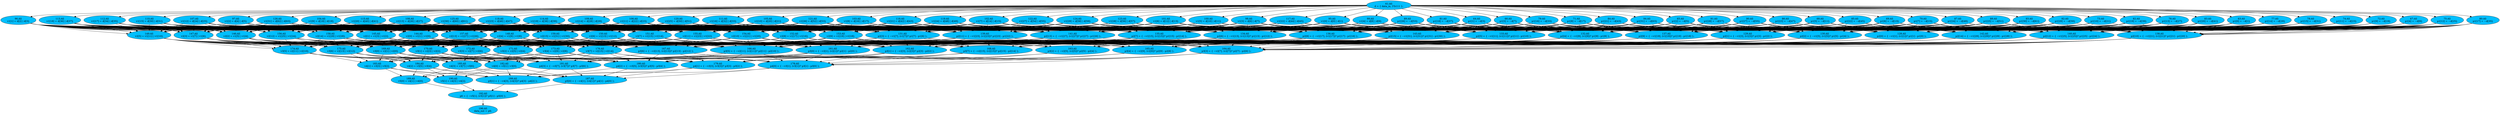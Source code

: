 strict digraph "compose( ,  )" {
	node [label="\N"];
	"129:AS"	 [ast="<pyverilog.vparser.ast.Assign object at 0x7fee01b67910>",
		def_var="['p2']",
		fillcolor=deepskyblue,
		label="129:AS
p2[1] = { ~v1[3], (v1[3])? p1[3] : p1[2] };",
		statements="[]",
		style=filled,
		typ=Assign,
		use_var="['v1', 'v1', 'p1', 'p1']"];
	"161:AS"	 [ast="<pyverilog.vparser.ast.Assign object at 0x7fee01bb3dd0>",
		def_var="['p3']",
		fillcolor=deepskyblue,
		label="161:AS
p3[0] = { ~v2[1], (v2[1])? p2[1] : p2[0] };",
		statements="[]",
		style=filled,
		typ=Assign,
		use_var="['v2', 'v2', 'p2', 'p2']"];
	"129:AS" -> "161:AS";
	"162:AS"	 [ast="<pyverilog.vparser.ast.Assign object at 0x7fee01bb3f90>",
		def_var="['p3']",
		fillcolor=deepskyblue,
		label="162:AS
p3[1] = { ~v2[3], (v2[3])? p2[3] : p2[2] };",
		statements="[]",
		style=filled,
		typ=Assign,
		use_var="['v2', 'v2', 'p2', 'p2']"];
	"129:AS" -> "162:AS";
	"168:AS"	 [ast="<pyverilog.vparser.ast.Assign object at 0x7fee01bdcf90>",
		def_var="['p3']",
		fillcolor=deepskyblue,
		label="168:AS
p3[7] = { ~v2[15], (v2[15])? p2[15] : p2[14] };",
		statements="[]",
		style=filled,
		typ=Assign,
		use_var="['v2', 'v2', 'p2', 'p2']"];
	"129:AS" -> "168:AS";
	"163:AS"	 [ast="<pyverilog.vparser.ast.Assign object at 0x7fee01bb8890>",
		def_var="['p3']",
		fillcolor=deepskyblue,
		label="163:AS
p3[2] = { ~v2[5], (v2[5])? p2[5] : p2[4] };",
		statements="[]",
		style=filled,
		typ=Assign,
		use_var="['v2', 'v2', 'p2', 'p2']"];
	"129:AS" -> "163:AS";
	"165:AS"	 [ast="<pyverilog.vparser.ast.Assign object at 0x7fee01bb8f90>",
		def_var="['p3']",
		fillcolor=deepskyblue,
		label="165:AS
p3[4] = { ~v2[9], (v2[9])? p2[9] : p2[8] };",
		statements="[]",
		style=filled,
		typ=Assign,
		use_var="['v2', 'v2', 'p2', 'p2']"];
	"129:AS" -> "165:AS";
	"164:AS"	 [ast="<pyverilog.vparser.ast.Assign object at 0x7fee01bb8dd0>",
		def_var="['p3']",
		fillcolor=deepskyblue,
		label="164:AS
p3[3] = { ~v2[7], (v2[7])? p2[7] : p2[6] };",
		statements="[]",
		style=filled,
		typ=Assign,
		use_var="['v2', 'v2', 'p2', 'p2']"];
	"129:AS" -> "164:AS";
	"167:AS"	 [ast="<pyverilog.vparser.ast.Assign object at 0x7fee01bdcdd0>",
		def_var="['p3']",
		fillcolor=deepskyblue,
		label="167:AS
p3[6] = { ~v2[13], (v2[13])? p2[13] : p2[12] };",
		statements="[]",
		style=filled,
		typ=Assign,
		use_var="['v2', 'v2', 'p2', 'p2']"];
	"129:AS" -> "167:AS";
	"166:AS"	 [ast="<pyverilog.vparser.ast.Assign object at 0x7fee01bdc890>",
		def_var="['p3']",
		fillcolor=deepskyblue,
		label="166:AS
p3[5] = { ~v2[11], (v2[11])? p2[11] : p2[10] };",
		statements="[]",
		style=filled,
		typ=Assign,
		use_var="['v2', 'v2', 'p2', 'p2']"];
	"129:AS" -> "166:AS";
	"188:AS"	 [ast="<pyverilog.vparser.ast.Assign object at 0x7fee01bc7ad0>",
		def_var="['p5']",
		fillcolor=deepskyblue,
		label="188:AS
p5[1] = { ~v4[3], (v4[3])? p4[3] : p4[2] };",
		statements="[]",
		style=filled,
		typ=Assign,
		use_var="['v4', 'v4', 'p4', 'p4']"];
	"192:AS"	 [ast="<pyverilog.vparser.ast.Assign object at 0x7fee01bc9650>",
		def_var="['p6']",
		fillcolor=deepskyblue,
		label="192:AS
p6 = { ~v5[1], (v5[1])? p5[1] : p5[0] };",
		statements="[]",
		style=filled,
		typ=Assign,
		use_var="['v5', 'v5', 'p5', 'p5']"];
	"188:AS" -> "192:AS";
	"78:AS"	 [ast="<pyverilog.vparser.ast.Assign object at 0x7fee01f73b10>",
		def_var="['p1']",
		fillcolor=deepskyblue,
		label="78:AS
p1[15] = ~d[31];",
		statements="[]",
		style=filled,
		typ=Assign,
		use_var="['d']"];
	"78:AS" -> "129:AS";
	"130:AS"	 [ast="<pyverilog.vparser.ast.Assign object at 0x7fee01b67e50>",
		def_var="['p2']",
		fillcolor=deepskyblue,
		label="130:AS
p2[2] = { ~v1[5], (v1[5])? p1[5] : p1[4] };",
		statements="[]",
		style=filled,
		typ=Assign,
		use_var="['v1', 'v1', 'p1', 'p1']"];
	"78:AS" -> "130:AS";
	"128:AS"	 [ast="<pyverilog.vparser.ast.Assign object at 0x7fee01b673d0>",
		def_var="['p2']",
		fillcolor=deepskyblue,
		label="128:AS
p2[0] = { ~v1[1], (v1[1])? p1[1] : p1[0] };",
		statements="[]",
		style=filled,
		typ=Assign,
		use_var="['v1', 'v1', 'p1', 'p1']"];
	"78:AS" -> "128:AS";
	"142:AS"	 [ast="<pyverilog.vparser.ast.Assign object at 0x7fee01e5ae50>",
		def_var="['p2']",
		fillcolor=deepskyblue,
		label="142:AS
p2[14] = { ~v1[29], (v1[29])? p1[29] : p1[28] };",
		statements="[]",
		style=filled,
		typ=Assign,
		use_var="['v1', 'v1', 'p1', 'p1']"];
	"78:AS" -> "142:AS";
	"140:AS"	 [ast="<pyverilog.vparser.ast.Assign object at 0x7fee01e5a3d0>",
		def_var="['p2']",
		fillcolor=deepskyblue,
		label="140:AS
p2[12] = { ~v1[25], (v1[25])? p1[25] : p1[24] };",
		statements="[]",
		style=filled,
		typ=Assign,
		use_var="['v1', 'v1', 'p1', 'p1']"];
	"78:AS" -> "140:AS";
	"138:AS"	 [ast="<pyverilog.vparser.ast.Assign object at 0x7fee01e67910>",
		def_var="['p2']",
		fillcolor=deepskyblue,
		label="138:AS
p2[10] = { ~v1[21], (v1[21])? p1[21] : p1[20] };",
		statements="[]",
		style=filled,
		typ=Assign,
		use_var="['v1', 'v1', 'p1', 'p1']"];
	"78:AS" -> "138:AS";
	"131:AS"	 [ast="<pyverilog.vparser.ast.Assign object at 0x7fee01e483d0>",
		def_var="['p2']",
		fillcolor=deepskyblue,
		label="131:AS
p2[3] = { ~v1[7], (v1[7])? p1[7] : p1[6] };",
		statements="[]",
		style=filled,
		typ=Assign,
		use_var="['v1', 'v1', 'p1', 'p1']"];
	"78:AS" -> "131:AS";
	"139:AS"	 [ast="<pyverilog.vparser.ast.Assign object at 0x7fee01e67e50>",
		def_var="['p2']",
		fillcolor=deepskyblue,
		label="139:AS
p2[11] = { ~v1[23], (v1[23])? p1[23] : p1[22] };",
		statements="[]",
		style=filled,
		typ=Assign,
		use_var="['v1', 'v1', 'p1', 'p1']"];
	"78:AS" -> "139:AS";
	"141:AS"	 [ast="<pyverilog.vparser.ast.Assign object at 0x7fee01e5a910>",
		def_var="['p2']",
		fillcolor=deepskyblue,
		label="141:AS
p2[13] = { ~v1[27], (v1[27])? p1[27] : p1[26] };",
		statements="[]",
		style=filled,
		typ=Assign,
		use_var="['v1', 'v1', 'p1', 'p1']"];
	"78:AS" -> "141:AS";
	"135:AS"	 [ast="<pyverilog.vparser.ast.Assign object at 0x7fee01e58910>",
		def_var="['p2']",
		fillcolor=deepskyblue,
		label="135:AS
p2[7] = { ~v1[15], (v1[15])? p1[15] : p1[14] };",
		statements="[]",
		style=filled,
		typ=Assign,
		use_var="['v1', 'v1', 'p1', 'p1']"];
	"78:AS" -> "135:AS";
	"134:AS"	 [ast="<pyverilog.vparser.ast.Assign object at 0x7fee01e583d0>",
		def_var="['p2']",
		fillcolor=deepskyblue,
		label="134:AS
p2[6] = { ~v1[13], (v1[13])? p1[13] : p1[12] };",
		statements="[]",
		style=filled,
		typ=Assign,
		use_var="['v1', 'v1', 'p1', 'p1']"];
	"78:AS" -> "134:AS";
	"136:AS"	 [ast="<pyverilog.vparser.ast.Assign object at 0x7fee01e58e50>",
		def_var="['p2']",
		fillcolor=deepskyblue,
		label="136:AS
p2[8] = { ~v1[17], (v1[17])? p1[17] : p1[16] };",
		statements="[]",
		style=filled,
		typ=Assign,
		use_var="['v1', 'v1', 'p1', 'p1']"];
	"78:AS" -> "136:AS";
	"143:AS"	 [ast="<pyverilog.vparser.ast.Assign object at 0x7fee01e543d0>",
		def_var="['p2']",
		fillcolor=deepskyblue,
		label="143:AS
p2[15] = { ~v1[31], (v1[31])? p1[31] : p1[30] };",
		statements="[]",
		style=filled,
		typ=Assign,
		use_var="['v1', 'v1', 'p1', 'p1']"];
	"78:AS" -> "143:AS";
	"133:AS"	 [ast="<pyverilog.vparser.ast.Assign object at 0x7fee01e48e50>",
		def_var="['p2']",
		fillcolor=deepskyblue,
		label="133:AS
p2[5] = { ~v1[11], (v1[11])? p1[11] : p1[10] };",
		statements="[]",
		style=filled,
		typ=Assign,
		use_var="['v1', 'v1', 'p1', 'p1']"];
	"78:AS" -> "133:AS";
	"132:AS"	 [ast="<pyverilog.vparser.ast.Assign object at 0x7fee01e48910>",
		def_var="['p2']",
		fillcolor=deepskyblue,
		label="132:AS
p2[4] = { ~v1[9], (v1[9])? p1[9] : p1[8] };",
		statements="[]",
		style=filled,
		typ=Assign,
		use_var="['v1', 'v1', 'p1', 'p1']"];
	"78:AS" -> "132:AS";
	"137:AS"	 [ast="<pyverilog.vparser.ast.Assign object at 0x7fee01e673d0>",
		def_var="['p2']",
		fillcolor=deepskyblue,
		label="137:AS
p2[9] = { ~v1[19], (v1[19])? p1[19] : p1[18] };",
		statements="[]",
		style=filled,
		typ=Assign,
		use_var="['v1', 'v1', 'p1', 'p1']"];
	"78:AS" -> "137:AS";
	"130:AS" -> "161:AS";
	"130:AS" -> "162:AS";
	"130:AS" -> "168:AS";
	"130:AS" -> "163:AS";
	"130:AS" -> "165:AS";
	"130:AS" -> "164:AS";
	"130:AS" -> "167:AS";
	"130:AS" -> "166:AS";
	"185:AS"	 [ast="<pyverilog.vparser.ast.Assign object at 0x7fee01bacf10>",
		def_var="['v4']",
		fillcolor=deepskyblue,
		label="185:AS
v4[3] = v3[7] | v3[6];",
		statements="[]",
		style=filled,
		typ=Assign,
		use_var="['v3', 'v3']"];
	"185:AS" -> "188:AS";
	"189:AS"	 [ast="<pyverilog.vparser.ast.Assign object at 0x7fee01bc7d10>",
		def_var="['v5']",
		fillcolor=deepskyblue,
		label="189:AS
v5[0] = v4[1] | v4[0];",
		statements="[]",
		style=filled,
		typ=Assign,
		use_var="['v4', 'v4']"];
	"185:AS" -> "189:AS";
	"190:AS"	 [ast="<pyverilog.vparser.ast.Assign object at 0x7fee01bc9090>",
		def_var="['v5']",
		fillcolor=deepskyblue,
		label="190:AS
v5[1] = v4[3] | v4[2];",
		statements="[]",
		style=filled,
		typ=Assign,
		use_var="['v4', 'v4']"];
	"185:AS" -> "190:AS";
	"187:AS"	 [ast="<pyverilog.vparser.ast.Assign object at 0x7fee01bc7590>",
		def_var="['p5']",
		fillcolor=deepskyblue,
		label="187:AS
p5[0] = { ~v4[1], (v4[1])? p4[1] : p4[0] };",
		statements="[]",
		style=filled,
		typ=Assign,
		use_var="['v4', 'v4', 'p4', 'p4']"];
	"185:AS" -> "187:AS";
	"101:AS"	 [ast="<pyverilog.vparser.ast.Assign object at 0x7fee01f7aad0>",
		def_var="['v1']",
		fillcolor=deepskyblue,
		label="101:AS
v1[6] = d[12] | d[13];",
		statements="[]",
		style=filled,
		typ=Assign,
		use_var="['d', 'd']"];
	"101:AS" -> "129:AS";
	"101:AS" -> "130:AS";
	"101:AS" -> "128:AS";
	"150:AS"	 [ast="<pyverilog.vparser.ast.Assign object at 0x7fee01e619d0>",
		def_var="['v2']",
		fillcolor=deepskyblue,
		label="150:AS
v2[6] = v1[13] | v1[12];",
		statements="[]",
		style=filled,
		typ=Assign,
		use_var="['v1', 'v1']"];
	"101:AS" -> "150:AS";
	"151:AS"	 [ast="<pyverilog.vparser.ast.Assign object at 0x7fee01e61d10>",
		def_var="['v2']",
		fillcolor=deepskyblue,
		label="151:AS
v2[7] = v1[15] | v1[14];",
		statements="[]",
		style=filled,
		typ=Assign,
		use_var="['v1', 'v1']"];
	"101:AS" -> "151:AS";
	"101:AS" -> "142:AS";
	"101:AS" -> "140:AS";
	"155:AS"	 [ast="<pyverilog.vparser.ast.Assign object at 0x7fee01bcda50>",
		def_var="['v2']",
		fillcolor=deepskyblue,
		label="155:AS
v2[11] = v1[23] | v1[22];",
		statements="[]",
		style=filled,
		typ=Assign,
		use_var="['v1', 'v1']"];
	"101:AS" -> "155:AS";
	"154:AS"	 [ast="<pyverilog.vparser.ast.Assign object at 0x7fee01bcd710>",
		def_var="['v2']",
		fillcolor=deepskyblue,
		label="154:AS
v2[10] = v1[21] | v1[20];",
		statements="[]",
		style=filled,
		typ=Assign,
		use_var="['v1', 'v1']"];
	"101:AS" -> "154:AS";
	"101:AS" -> "138:AS";
	"152:AS"	 [ast="<pyverilog.vparser.ast.Assign object at 0x7fee01bcd090>",
		def_var="['v2']",
		fillcolor=deepskyblue,
		label="152:AS
v2[8] = v1[17] | v1[16];",
		statements="[]",
		style=filled,
		typ=Assign,
		use_var="['v1', 'v1']"];
	"101:AS" -> "152:AS";
	"101:AS" -> "131:AS";
	"101:AS" -> "139:AS";
	"153:AS"	 [ast="<pyverilog.vparser.ast.Assign object at 0x7fee01bcd3d0>",
		def_var="['v2']",
		fillcolor=deepskyblue,
		label="153:AS
v2[9] = v1[19] | v1[18];",
		statements="[]",
		style=filled,
		typ=Assign,
		use_var="['v1', 'v1']"];
	"101:AS" -> "153:AS";
	"101:AS" -> "141:AS";
	"149:AS"	 [ast="<pyverilog.vparser.ast.Assign object at 0x7fee01e61690>",
		def_var="['v2']",
		fillcolor=deepskyblue,
		label="149:AS
v2[5] = v1[11] | v1[10];",
		statements="[]",
		style=filled,
		typ=Assign,
		use_var="['v1', 'v1']"];
	"101:AS" -> "149:AS";
	"147:AS"	 [ast="<pyverilog.vparser.ast.Assign object at 0x7fee01e54fd0>",
		def_var="['v2']",
		fillcolor=deepskyblue,
		label="147:AS
v2[3] = v1[7] | v1[6];",
		statements="[]",
		style=filled,
		typ=Assign,
		use_var="['v1', 'v1']"];
	"101:AS" -> "147:AS";
	"146:AS"	 [ast="<pyverilog.vparser.ast.Assign object at 0x7fee01e54c90>",
		def_var="['v2']",
		fillcolor=deepskyblue,
		label="146:AS
v2[2] = v1[5] | v1[4];",
		statements="[]",
		style=filled,
		typ=Assign,
		use_var="['v1', 'v1']"];
	"101:AS" -> "146:AS";
	"156:AS"	 [ast="<pyverilog.vparser.ast.Assign object at 0x7fee01bcdd90>",
		def_var="['v2']",
		fillcolor=deepskyblue,
		label="156:AS
v2[12] = v1[25] | v1[24];",
		statements="[]",
		style=filled,
		typ=Assign,
		use_var="['v1', 'v1']"];
	"101:AS" -> "156:AS";
	"101:AS" -> "135:AS";
	"101:AS" -> "134:AS";
	"101:AS" -> "136:AS";
	"101:AS" -> "143:AS";
	"101:AS" -> "133:AS";
	"158:AS"	 [ast="<pyverilog.vparser.ast.Assign object at 0x7fee01bb3450>",
		def_var="['v2']",
		fillcolor=deepskyblue,
		label="158:AS
v2[14] = v1[29] | v1[28];",
		statements="[]",
		style=filled,
		typ=Assign,
		use_var="['v1', 'v1']"];
	"101:AS" -> "158:AS";
	"145:AS"	 [ast="<pyverilog.vparser.ast.Assign object at 0x7fee01e54950>",
		def_var="['v2']",
		fillcolor=deepskyblue,
		label="145:AS
v2[1] = v1[3] | v1[2];",
		statements="[]",
		style=filled,
		typ=Assign,
		use_var="['v1', 'v1']"];
	"101:AS" -> "145:AS";
	"144:AS"	 [ast="<pyverilog.vparser.ast.Assign object at 0x7fee01e54610>",
		def_var="['v2']",
		fillcolor=deepskyblue,
		label="144:AS
v2[0] = v1[1] | v1[0];",
		statements="[]",
		style=filled,
		typ=Assign,
		use_var="['v1', 'v1']"];
	"101:AS" -> "144:AS";
	"101:AS" -> "132:AS";
	"157:AS"	 [ast="<pyverilog.vparser.ast.Assign object at 0x7fee01bb3110>",
		def_var="['v2']",
		fillcolor=deepskyblue,
		label="157:AS
v2[13] = v1[27] | v1[26];",
		statements="[]",
		style=filled,
		typ=Assign,
		use_var="['v1', 'v1']"];
	"101:AS" -> "157:AS";
	"148:AS"	 [ast="<pyverilog.vparser.ast.Assign object at 0x7fee01e61350>",
		def_var="['v2']",
		fillcolor=deepskyblue,
		label="148:AS
v2[4] = v1[9] | v1[8];",
		statements="[]",
		style=filled,
		typ=Assign,
		use_var="['v1', 'v1']"];
	"101:AS" -> "148:AS";
	"101:AS" -> "137:AS";
	"159:AS"	 [ast="<pyverilog.vparser.ast.Assign object at 0x7fee01bb3790>",
		def_var="['v2']",
		fillcolor=deepskyblue,
		label="159:AS
v2[15] = v1[31] | v1[30];",
		statements="[]",
		style=filled,
		typ=Assign,
		use_var="['v1', 'v1']"];
	"101:AS" -> "159:AS";
	"128:AS" -> "161:AS";
	"128:AS" -> "162:AS";
	"128:AS" -> "168:AS";
	"128:AS" -> "163:AS";
	"128:AS" -> "165:AS";
	"128:AS" -> "164:AS";
	"128:AS" -> "167:AS";
	"128:AS" -> "166:AS";
	"74:AS"	 [ast="<pyverilog.vparser.ast.Assign object at 0x7fee01f73110>",
		def_var="['p1']",
		fillcolor=deepskyblue,
		label="74:AS
p1[11] = ~d[23];",
		statements="[]",
		style=filled,
		typ=Assign,
		use_var="['d']"];
	"74:AS" -> "129:AS";
	"74:AS" -> "130:AS";
	"74:AS" -> "128:AS";
	"74:AS" -> "142:AS";
	"74:AS" -> "140:AS";
	"74:AS" -> "138:AS";
	"74:AS" -> "131:AS";
	"74:AS" -> "139:AS";
	"74:AS" -> "141:AS";
	"74:AS" -> "135:AS";
	"74:AS" -> "134:AS";
	"74:AS" -> "136:AS";
	"74:AS" -> "143:AS";
	"74:AS" -> "133:AS";
	"74:AS" -> "132:AS";
	"74:AS" -> "137:AS";
	"72:AS"	 [ast="<pyverilog.vparser.ast.Assign object at 0x7fee01f68bd0>",
		def_var="['p1']",
		fillcolor=deepskyblue,
		label="72:AS
p1[9] = ~d[19];",
		statements="[]",
		style=filled,
		typ=Assign,
		use_var="['d']"];
	"72:AS" -> "129:AS";
	"72:AS" -> "130:AS";
	"72:AS" -> "128:AS";
	"72:AS" -> "142:AS";
	"72:AS" -> "140:AS";
	"72:AS" -> "138:AS";
	"72:AS" -> "131:AS";
	"72:AS" -> "139:AS";
	"72:AS" -> "141:AS";
	"72:AS" -> "135:AS";
	"72:AS" -> "134:AS";
	"72:AS" -> "136:AS";
	"72:AS" -> "143:AS";
	"72:AS" -> "133:AS";
	"72:AS" -> "132:AS";
	"72:AS" -> "137:AS";
	"100:AS"	 [ast="<pyverilog.vparser.ast.Assign object at 0x7fee01f7a790>",
		def_var="['v1']",
		fillcolor=deepskyblue,
		label="100:AS
v1[5] = d[10] | d[11];",
		statements="[]",
		style=filled,
		typ=Assign,
		use_var="['d', 'd']"];
	"100:AS" -> "129:AS";
	"100:AS" -> "130:AS";
	"100:AS" -> "128:AS";
	"100:AS" -> "150:AS";
	"100:AS" -> "151:AS";
	"100:AS" -> "142:AS";
	"100:AS" -> "140:AS";
	"100:AS" -> "155:AS";
	"100:AS" -> "154:AS";
	"100:AS" -> "138:AS";
	"100:AS" -> "152:AS";
	"100:AS" -> "131:AS";
	"100:AS" -> "139:AS";
	"100:AS" -> "153:AS";
	"100:AS" -> "141:AS";
	"100:AS" -> "149:AS";
	"100:AS" -> "147:AS";
	"100:AS" -> "146:AS";
	"100:AS" -> "156:AS";
	"100:AS" -> "135:AS";
	"100:AS" -> "134:AS";
	"100:AS" -> "136:AS";
	"100:AS" -> "143:AS";
	"100:AS" -> "133:AS";
	"100:AS" -> "158:AS";
	"100:AS" -> "145:AS";
	"100:AS" -> "144:AS";
	"100:AS" -> "132:AS";
	"100:AS" -> "157:AS";
	"100:AS" -> "148:AS";
	"100:AS" -> "137:AS";
	"100:AS" -> "159:AS";
	"169:AS"	 [ast="<pyverilog.vparser.ast.Assign object at 0x7fee01bd2590>",
		def_var="['v3']",
		fillcolor=deepskyblue,
		label="169:AS
v3[0] = v2[1] | v2[0];",
		statements="[]",
		style=filled,
		typ=Assign,
		use_var="['v2', 'v2']"];
	"169:AS" -> "185:AS";
	"179:AS"	 [ast="<pyverilog.vparser.ast.Assign object at 0x7fee01bc1850>",
		def_var="['p4']",
		fillcolor=deepskyblue,
		label="179:AS
p4[1] = { ~v3[3], (v3[3])? p3[3] : p3[2] };",
		statements="[]",
		style=filled,
		typ=Assign,
		use_var="['v3', 'v3', 'p3', 'p3']"];
	"169:AS" -> "179:AS";
	"178:AS"	 [ast="<pyverilog.vparser.ast.Assign object at 0x7fee01be7f50>",
		def_var="['p4']",
		fillcolor=deepskyblue,
		label="178:AS
p4[0] = { ~v3[1], (v3[1])? p3[1] : p3[0] };",
		statements="[]",
		style=filled,
		typ=Assign,
		use_var="['v3', 'v3', 'p3', 'p3']"];
	"169:AS" -> "178:AS";
	"182:AS"	 [ast="<pyverilog.vparser.ast.Assign object at 0x7fee01bac550>",
		def_var="['v4']",
		fillcolor=deepskyblue,
		label="182:AS
v4[0] = v3[1] | v3[0];",
		statements="[]",
		style=filled,
		typ=Assign,
		use_var="['v3', 'v3']"];
	"169:AS" -> "182:AS";
	"183:AS"	 [ast="<pyverilog.vparser.ast.Assign object at 0x7fee01bac890>",
		def_var="['v4']",
		fillcolor=deepskyblue,
		label="183:AS
v4[1] = v3[3] | v3[2];",
		statements="[]",
		style=filled,
		typ=Assign,
		use_var="['v3', 'v3']"];
	"169:AS" -> "183:AS";
	"184:AS"	 [ast="<pyverilog.vparser.ast.Assign object at 0x7fee01bacbd0>",
		def_var="['v4']",
		fillcolor=deepskyblue,
		label="184:AS
v4[2] = v3[5] | v3[4];",
		statements="[]",
		style=filled,
		typ=Assign,
		use_var="['v3', 'v3']"];
	"169:AS" -> "184:AS";
	"181:AS"	 [ast="<pyverilog.vparser.ast.Assign object at 0x7fee01bc1f50>",
		def_var="['p4']",
		fillcolor=deepskyblue,
		label="181:AS
p4[3] = { ~v3[7], (v3[7])? p3[7] : p3[6] };",
		statements="[]",
		style=filled,
		typ=Assign,
		use_var="['v3', 'v3', 'p3', 'p3']"];
	"169:AS" -> "181:AS";
	"180:AS"	 [ast="<pyverilog.vparser.ast.Assign object at 0x7fee01bc1d90>",
		def_var="['p4']",
		fillcolor=deepskyblue,
		label="180:AS
p4[2] = { ~v3[5], (v3[5])? p3[5] : p3[4] };",
		statements="[]",
		style=filled,
		typ=Assign,
		use_var="['v3', 'v3', 'p3', 'p3']"];
	"169:AS" -> "180:AS";
	"170:AS"	 [ast="<pyverilog.vparser.ast.Assign object at 0x7fee01bd28d0>",
		def_var="['v3']",
		fillcolor=deepskyblue,
		label="170:AS
v3[1] = v2[3] | v2[2];",
		statements="[]",
		style=filled,
		typ=Assign,
		use_var="['v2', 'v2']"];
	"170:AS" -> "185:AS";
	"170:AS" -> "179:AS";
	"170:AS" -> "178:AS";
	"170:AS" -> "182:AS";
	"170:AS" -> "183:AS";
	"170:AS" -> "184:AS";
	"170:AS" -> "181:AS";
	"170:AS" -> "180:AS";
	"67:AS"	 [ast="<pyverilog.vparser.ast.Assign object at 0x7fee01b9df10>",
		def_var="['p1']",
		fillcolor=deepskyblue,
		label="67:AS
p1[4] = ~d[9];",
		statements="[]",
		style=filled,
		typ=Assign,
		use_var="['d']"];
	"67:AS" -> "129:AS";
	"67:AS" -> "130:AS";
	"67:AS" -> "128:AS";
	"67:AS" -> "142:AS";
	"67:AS" -> "140:AS";
	"67:AS" -> "138:AS";
	"67:AS" -> "131:AS";
	"67:AS" -> "139:AS";
	"67:AS" -> "141:AS";
	"67:AS" -> "135:AS";
	"67:AS" -> "134:AS";
	"67:AS" -> "136:AS";
	"67:AS" -> "143:AS";
	"67:AS" -> "133:AS";
	"67:AS" -> "132:AS";
	"67:AS" -> "137:AS";
	"179:AS" -> "188:AS";
	"179:AS" -> "187:AS";
	"196:AS"	 [ast="<pyverilog.vparser.ast.Assign object at 0x7fee01bc9690>",
		def_var="['data_out']",
		fillcolor=deepskyblue,
		label="196:AS
data_out = p6;",
		statements="[]",
		style=filled,
		typ=Assign,
		use_var="['p6']"];
	"192:AS" -> "196:AS";
	"150:AS" -> "169:AS";
	"150:AS" -> "170:AS";
	"150:AS" -> "161:AS";
	"150:AS" -> "162:AS";
	"150:AS" -> "168:AS";
	"172:AS"	 [ast="<pyverilog.vparser.ast.Assign object at 0x7fee01bd2f50>",
		def_var="['v3']",
		fillcolor=deepskyblue,
		label="172:AS
v3[3] = v2[7] | v2[6];",
		statements="[]",
		style=filled,
		typ=Assign,
		use_var="['v2', 'v2']"];
	"150:AS" -> "172:AS";
	"171:AS"	 [ast="<pyverilog.vparser.ast.Assign object at 0x7fee01bd2c10>",
		def_var="['v3']",
		fillcolor=deepskyblue,
		label="171:AS
v3[2] = v2[5] | v2[4];",
		statements="[]",
		style=filled,
		typ=Assign,
		use_var="['v2', 'v2']"];
	"150:AS" -> "171:AS";
	"150:AS" -> "163:AS";
	"150:AS" -> "165:AS";
	"173:AS"	 [ast="<pyverilog.vparser.ast.Assign object at 0x7fee01be72d0>",
		def_var="['v3']",
		fillcolor=deepskyblue,
		label="173:AS
v3[4] = v2[9] | v2[8];",
		statements="[]",
		style=filled,
		typ=Assign,
		use_var="['v2', 'v2']"];
	"150:AS" -> "173:AS";
	"150:AS" -> "164:AS";
	"176:AS"	 [ast="<pyverilog.vparser.ast.Assign object at 0x7fee01be7c90>",
		def_var="['v3']",
		fillcolor=deepskyblue,
		label="176:AS
v3[7] = v2[15] | v2[14];",
		statements="[]",
		style=filled,
		typ=Assign,
		use_var="['v2', 'v2']"];
	"150:AS" -> "176:AS";
	"150:AS" -> "167:AS";
	"150:AS" -> "166:AS";
	"174:AS"	 [ast="<pyverilog.vparser.ast.Assign object at 0x7fee01be7610>",
		def_var="['v3']",
		fillcolor=deepskyblue,
		label="174:AS
v3[5] = v2[11] | v2[10];",
		statements="[]",
		style=filled,
		typ=Assign,
		use_var="['v2', 'v2']"];
	"150:AS" -> "174:AS";
	"175:AS"	 [ast="<pyverilog.vparser.ast.Assign object at 0x7fee01be7950>",
		def_var="['v3']",
		fillcolor=deepskyblue,
		label="175:AS
v3[6] = v2[13] | v2[12];",
		statements="[]",
		style=filled,
		typ=Assign,
		use_var="['v2', 'v2']"];
	"150:AS" -> "175:AS";
	"75:AS"	 [ast="<pyverilog.vparser.ast.Assign object at 0x7fee01f73390>",
		def_var="['p1']",
		fillcolor=deepskyblue,
		label="75:AS
p1[12] = ~d[25];",
		statements="[]",
		style=filled,
		typ=Assign,
		use_var="['d']"];
	"75:AS" -> "129:AS";
	"75:AS" -> "130:AS";
	"75:AS" -> "128:AS";
	"75:AS" -> "142:AS";
	"75:AS" -> "140:AS";
	"75:AS" -> "138:AS";
	"75:AS" -> "131:AS";
	"75:AS" -> "139:AS";
	"75:AS" -> "141:AS";
	"75:AS" -> "135:AS";
	"75:AS" -> "134:AS";
	"75:AS" -> "136:AS";
	"75:AS" -> "143:AS";
	"75:AS" -> "133:AS";
	"75:AS" -> "132:AS";
	"75:AS" -> "137:AS";
	"98:AS"	 [ast="<pyverilog.vparser.ast.Assign object at 0x7fee01f7a110>",
		def_var="['v1']",
		fillcolor=deepskyblue,
		label="98:AS
v1[3] = d[6] | d[7];",
		statements="[]",
		style=filled,
		typ=Assign,
		use_var="['d', 'd']"];
	"98:AS" -> "129:AS";
	"98:AS" -> "130:AS";
	"98:AS" -> "128:AS";
	"98:AS" -> "150:AS";
	"98:AS" -> "151:AS";
	"98:AS" -> "142:AS";
	"98:AS" -> "140:AS";
	"98:AS" -> "155:AS";
	"98:AS" -> "154:AS";
	"98:AS" -> "138:AS";
	"98:AS" -> "152:AS";
	"98:AS" -> "131:AS";
	"98:AS" -> "139:AS";
	"98:AS" -> "153:AS";
	"98:AS" -> "141:AS";
	"98:AS" -> "149:AS";
	"98:AS" -> "147:AS";
	"98:AS" -> "146:AS";
	"98:AS" -> "156:AS";
	"98:AS" -> "135:AS";
	"98:AS" -> "134:AS";
	"98:AS" -> "136:AS";
	"98:AS" -> "143:AS";
	"98:AS" -> "133:AS";
	"98:AS" -> "158:AS";
	"98:AS" -> "145:AS";
	"98:AS" -> "144:AS";
	"98:AS" -> "132:AS";
	"98:AS" -> "157:AS";
	"98:AS" -> "148:AS";
	"98:AS" -> "137:AS";
	"98:AS" -> "159:AS";
	"80:AS"	 [ast="<pyverilog.vparser.ast.Assign object at 0x7fee01f76050>",
		def_var="['p1']",
		fillcolor=deepskyblue,
		label="80:AS
p1[17] = ~d[35];",
		statements="[]",
		style=filled,
		typ=Assign,
		use_var="['d']"];
	"80:AS" -> "129:AS";
	"80:AS" -> "130:AS";
	"80:AS" -> "128:AS";
	"80:AS" -> "142:AS";
	"80:AS" -> "140:AS";
	"80:AS" -> "138:AS";
	"80:AS" -> "131:AS";
	"80:AS" -> "139:AS";
	"80:AS" -> "141:AS";
	"80:AS" -> "135:AS";
	"80:AS" -> "134:AS";
	"80:AS" -> "136:AS";
	"80:AS" -> "143:AS";
	"80:AS" -> "133:AS";
	"80:AS" -> "132:AS";
	"80:AS" -> "137:AS";
	"89:AS"	 [ast="<pyverilog.vparser.ast.Assign object at 0x7fee01f78710>",
		def_var="['p1']",
		fillcolor=deepskyblue,
		label="89:AS
p1[26] = ~d[53];",
		statements="[]",
		style=filled,
		typ=Assign,
		use_var="['d']"];
	"89:AS" -> "129:AS";
	"89:AS" -> "130:AS";
	"89:AS" -> "128:AS";
	"89:AS" -> "142:AS";
	"89:AS" -> "140:AS";
	"89:AS" -> "138:AS";
	"89:AS" -> "131:AS";
	"89:AS" -> "139:AS";
	"89:AS" -> "141:AS";
	"89:AS" -> "135:AS";
	"89:AS" -> "134:AS";
	"89:AS" -> "136:AS";
	"89:AS" -> "143:AS";
	"89:AS" -> "133:AS";
	"89:AS" -> "132:AS";
	"89:AS" -> "137:AS";
	"117:AS"	 [ast="<pyverilog.vparser.ast.Assign object at 0x7fee01b3cf90>",
		def_var="['v1']",
		fillcolor=deepskyblue,
		label="117:AS
v1[22] = d[44] | d[45];",
		statements="[]",
		style=filled,
		typ=Assign,
		use_var="['d', 'd']"];
	"117:AS" -> "129:AS";
	"117:AS" -> "130:AS";
	"117:AS" -> "128:AS";
	"117:AS" -> "150:AS";
	"117:AS" -> "151:AS";
	"117:AS" -> "142:AS";
	"117:AS" -> "140:AS";
	"117:AS" -> "155:AS";
	"117:AS" -> "154:AS";
	"117:AS" -> "138:AS";
	"117:AS" -> "152:AS";
	"117:AS" -> "131:AS";
	"117:AS" -> "139:AS";
	"117:AS" -> "153:AS";
	"117:AS" -> "141:AS";
	"117:AS" -> "149:AS";
	"117:AS" -> "147:AS";
	"117:AS" -> "146:AS";
	"117:AS" -> "156:AS";
	"117:AS" -> "135:AS";
	"117:AS" -> "134:AS";
	"117:AS" -> "136:AS";
	"117:AS" -> "143:AS";
	"117:AS" -> "133:AS";
	"117:AS" -> "158:AS";
	"117:AS" -> "145:AS";
	"117:AS" -> "144:AS";
	"117:AS" -> "132:AS";
	"117:AS" -> "157:AS";
	"117:AS" -> "148:AS";
	"117:AS" -> "137:AS";
	"117:AS" -> "159:AS";
	"151:AS" -> "169:AS";
	"151:AS" -> "170:AS";
	"151:AS" -> "161:AS";
	"151:AS" -> "162:AS";
	"151:AS" -> "168:AS";
	"151:AS" -> "172:AS";
	"151:AS" -> "171:AS";
	"151:AS" -> "163:AS";
	"151:AS" -> "165:AS";
	"151:AS" -> "173:AS";
	"151:AS" -> "164:AS";
	"151:AS" -> "176:AS";
	"151:AS" -> "167:AS";
	"151:AS" -> "166:AS";
	"151:AS" -> "174:AS";
	"151:AS" -> "175:AS";
	"81:AS"	 [ast="<pyverilog.vparser.ast.Assign object at 0x7fee01f762d0>",
		def_var="['p1']",
		fillcolor=deepskyblue,
		label="81:AS
p1[18] = ~d[37];",
		statements="[]",
		style=filled,
		typ=Assign,
		use_var="['d']"];
	"81:AS" -> "129:AS";
	"81:AS" -> "130:AS";
	"81:AS" -> "128:AS";
	"81:AS" -> "142:AS";
	"81:AS" -> "140:AS";
	"81:AS" -> "138:AS";
	"81:AS" -> "131:AS";
	"81:AS" -> "139:AS";
	"81:AS" -> "141:AS";
	"81:AS" -> "135:AS";
	"81:AS" -> "134:AS";
	"81:AS" -> "136:AS";
	"81:AS" -> "143:AS";
	"81:AS" -> "133:AS";
	"81:AS" -> "132:AS";
	"81:AS" -> "137:AS";
	"178:AS" -> "188:AS";
	"178:AS" -> "187:AS";
	"64:AS"	 [ast="<pyverilog.vparser.ast.Assign object at 0x7fee01b9d790>",
		def_var="['p1']",
		fillcolor=deepskyblue,
		label="64:AS
p1[1] = ~d[3];",
		statements="[]",
		style=filled,
		typ=Assign,
		use_var="['d']"];
	"64:AS" -> "129:AS";
	"64:AS" -> "130:AS";
	"64:AS" -> "128:AS";
	"64:AS" -> "142:AS";
	"64:AS" -> "140:AS";
	"64:AS" -> "138:AS";
	"64:AS" -> "131:AS";
	"64:AS" -> "139:AS";
	"64:AS" -> "141:AS";
	"64:AS" -> "135:AS";
	"64:AS" -> "134:AS";
	"64:AS" -> "136:AS";
	"64:AS" -> "143:AS";
	"64:AS" -> "133:AS";
	"64:AS" -> "132:AS";
	"64:AS" -> "137:AS";
	"66:AS"	 [ast="<pyverilog.vparser.ast.Assign object at 0x7fee01b9dc90>",
		def_var="['p1']",
		fillcolor=deepskyblue,
		label="66:AS
p1[3] = ~d[7];",
		statements="[]",
		style=filled,
		typ=Assign,
		use_var="['d']"];
	"66:AS" -> "129:AS";
	"66:AS" -> "130:AS";
	"66:AS" -> "128:AS";
	"66:AS" -> "142:AS";
	"66:AS" -> "140:AS";
	"66:AS" -> "138:AS";
	"66:AS" -> "131:AS";
	"66:AS" -> "139:AS";
	"66:AS" -> "141:AS";
	"66:AS" -> "135:AS";
	"66:AS" -> "134:AS";
	"66:AS" -> "136:AS";
	"66:AS" -> "143:AS";
	"66:AS" -> "133:AS";
	"66:AS" -> "132:AS";
	"66:AS" -> "137:AS";
	"189:AS" -> "192:AS";
	"142:AS" -> "161:AS";
	"142:AS" -> "162:AS";
	"142:AS" -> "168:AS";
	"142:AS" -> "163:AS";
	"142:AS" -> "165:AS";
	"142:AS" -> "164:AS";
	"142:AS" -> "167:AS";
	"142:AS" -> "166:AS";
	"95:AS"	 [ast="<pyverilog.vparser.ast.Assign object at 0x7fee01f7e710>",
		def_var="['v1']",
		fillcolor=deepskyblue,
		label="95:AS
v1[0] = d[0] | d[1];",
		statements="[]",
		style=filled,
		typ=Assign,
		use_var="['d', 'd']"];
	"95:AS" -> "129:AS";
	"95:AS" -> "130:AS";
	"95:AS" -> "128:AS";
	"95:AS" -> "150:AS";
	"95:AS" -> "151:AS";
	"95:AS" -> "142:AS";
	"95:AS" -> "140:AS";
	"95:AS" -> "155:AS";
	"95:AS" -> "154:AS";
	"95:AS" -> "138:AS";
	"95:AS" -> "152:AS";
	"95:AS" -> "131:AS";
	"95:AS" -> "139:AS";
	"95:AS" -> "153:AS";
	"95:AS" -> "141:AS";
	"95:AS" -> "149:AS";
	"95:AS" -> "147:AS";
	"95:AS" -> "146:AS";
	"95:AS" -> "156:AS";
	"95:AS" -> "135:AS";
	"95:AS" -> "134:AS";
	"95:AS" -> "136:AS";
	"95:AS" -> "143:AS";
	"95:AS" -> "133:AS";
	"95:AS" -> "158:AS";
	"95:AS" -> "145:AS";
	"95:AS" -> "144:AS";
	"95:AS" -> "132:AS";
	"95:AS" -> "157:AS";
	"95:AS" -> "148:AS";
	"95:AS" -> "137:AS";
	"95:AS" -> "159:AS";
	"161:AS" -> "179:AS";
	"161:AS" -> "178:AS";
	"161:AS" -> "181:AS";
	"161:AS" -> "180:AS";
	"79:AS"	 [ast="<pyverilog.vparser.ast.Assign object at 0x7fee01f73d90>",
		def_var="['p1']",
		fillcolor=deepskyblue,
		label="79:AS
p1[16] = ~d[33];",
		statements="[]",
		style=filled,
		typ=Assign,
		use_var="['d']"];
	"79:AS" -> "129:AS";
	"79:AS" -> "130:AS";
	"79:AS" -> "128:AS";
	"79:AS" -> "142:AS";
	"79:AS" -> "140:AS";
	"79:AS" -> "138:AS";
	"79:AS" -> "131:AS";
	"79:AS" -> "139:AS";
	"79:AS" -> "141:AS";
	"79:AS" -> "135:AS";
	"79:AS" -> "134:AS";
	"79:AS" -> "136:AS";
	"79:AS" -> "143:AS";
	"79:AS" -> "133:AS";
	"79:AS" -> "132:AS";
	"79:AS" -> "137:AS";
	"99:AS"	 [ast="<pyverilog.vparser.ast.Assign object at 0x7fee01f7a450>",
		def_var="['v1']",
		fillcolor=deepskyblue,
		label="99:AS
v1[4] = d[8] | d[9];",
		statements="[]",
		style=filled,
		typ=Assign,
		use_var="['d', 'd']"];
	"99:AS" -> "129:AS";
	"99:AS" -> "130:AS";
	"99:AS" -> "128:AS";
	"99:AS" -> "150:AS";
	"99:AS" -> "151:AS";
	"99:AS" -> "142:AS";
	"99:AS" -> "140:AS";
	"99:AS" -> "155:AS";
	"99:AS" -> "154:AS";
	"99:AS" -> "138:AS";
	"99:AS" -> "152:AS";
	"99:AS" -> "131:AS";
	"99:AS" -> "139:AS";
	"99:AS" -> "153:AS";
	"99:AS" -> "141:AS";
	"99:AS" -> "149:AS";
	"99:AS" -> "147:AS";
	"99:AS" -> "146:AS";
	"99:AS" -> "156:AS";
	"99:AS" -> "135:AS";
	"99:AS" -> "134:AS";
	"99:AS" -> "136:AS";
	"99:AS" -> "143:AS";
	"99:AS" -> "133:AS";
	"99:AS" -> "158:AS";
	"99:AS" -> "145:AS";
	"99:AS" -> "144:AS";
	"99:AS" -> "132:AS";
	"99:AS" -> "157:AS";
	"99:AS" -> "148:AS";
	"99:AS" -> "137:AS";
	"99:AS" -> "159:AS";
	"96:AS"	 [ast="<pyverilog.vparser.ast.Assign object at 0x7fee01f7ea50>",
		def_var="['v1']",
		fillcolor=deepskyblue,
		label="96:AS
v1[1] = d[2] | d[3];",
		statements="[]",
		style=filled,
		typ=Assign,
		use_var="['d', 'd']"];
	"96:AS" -> "129:AS";
	"96:AS" -> "130:AS";
	"96:AS" -> "128:AS";
	"96:AS" -> "150:AS";
	"96:AS" -> "151:AS";
	"96:AS" -> "142:AS";
	"96:AS" -> "140:AS";
	"96:AS" -> "155:AS";
	"96:AS" -> "154:AS";
	"96:AS" -> "138:AS";
	"96:AS" -> "152:AS";
	"96:AS" -> "131:AS";
	"96:AS" -> "139:AS";
	"96:AS" -> "153:AS";
	"96:AS" -> "141:AS";
	"96:AS" -> "149:AS";
	"96:AS" -> "147:AS";
	"96:AS" -> "146:AS";
	"96:AS" -> "156:AS";
	"96:AS" -> "135:AS";
	"96:AS" -> "134:AS";
	"96:AS" -> "136:AS";
	"96:AS" -> "143:AS";
	"96:AS" -> "133:AS";
	"96:AS" -> "158:AS";
	"96:AS" -> "145:AS";
	"96:AS" -> "144:AS";
	"96:AS" -> "132:AS";
	"96:AS" -> "157:AS";
	"96:AS" -> "148:AS";
	"96:AS" -> "137:AS";
	"96:AS" -> "159:AS";
	"162:AS" -> "179:AS";
	"162:AS" -> "178:AS";
	"162:AS" -> "181:AS";
	"162:AS" -> "180:AS";
	"61:AS"	 [ast="<pyverilog.vparser.ast.Assign object at 0x7fee01b9d290>",
		def_var="['d']",
		fillcolor=deepskyblue,
		label="61:AS
d = { data_in, 3'b111 };",
		statements="[]",
		style=filled,
		typ=Assign,
		use_var="['data_in']"];
	"61:AS" -> "78:AS";
	"61:AS" -> "101:AS";
	"61:AS" -> "74:AS";
	"61:AS" -> "72:AS";
	"61:AS" -> "100:AS";
	"61:AS" -> "67:AS";
	"61:AS" -> "75:AS";
	"61:AS" -> "98:AS";
	"61:AS" -> "80:AS";
	"61:AS" -> "89:AS";
	"61:AS" -> "117:AS";
	"61:AS" -> "81:AS";
	"61:AS" -> "64:AS";
	"61:AS" -> "66:AS";
	"61:AS" -> "95:AS";
	"61:AS" -> "79:AS";
	"61:AS" -> "99:AS";
	"61:AS" -> "96:AS";
	"71:AS"	 [ast="<pyverilog.vparser.ast.Assign object at 0x7fee01f68950>",
		def_var="['p1']",
		fillcolor=deepskyblue,
		label="71:AS
p1[8] = ~d[17];",
		statements="[]",
		style=filled,
		typ=Assign,
		use_var="['d']"];
	"61:AS" -> "71:AS";
	"84:AS"	 [ast="<pyverilog.vparser.ast.Assign object at 0x7fee01f76a50>",
		def_var="['p1']",
		fillcolor=deepskyblue,
		label="84:AS
p1[21] = ~d[43];",
		statements="[]",
		style=filled,
		typ=Assign,
		use_var="['d']"];
	"61:AS" -> "84:AS";
	"113:AS"	 [ast="<pyverilog.vparser.ast.Assign object at 0x7fee01b3c290>",
		def_var="['v1']",
		fillcolor=deepskyblue,
		label="113:AS
v1[18] = d[36] | d[37];",
		statements="[]",
		style=filled,
		typ=Assign,
		use_var="['d', 'd']"];
	"61:AS" -> "113:AS";
	"94:AS"	 [ast="<pyverilog.vparser.ast.Assign object at 0x7fee01f7e3d0>",
		def_var="['p1']",
		fillcolor=deepskyblue,
		label="94:AS
p1[31] = ~d[63];",
		statements="[]",
		style=filled,
		typ=Assign,
		use_var="['d']"];
	"61:AS" -> "94:AS";
	"65:AS"	 [ast="<pyverilog.vparser.ast.Assign object at 0x7fee01b9da10>",
		def_var="['p1']",
		fillcolor=deepskyblue,
		label="65:AS
p1[2] = ~d[5];",
		statements="[]",
		style=filled,
		typ=Assign,
		use_var="['d']"];
	"61:AS" -> "65:AS";
	"112:AS"	 [ast="<pyverilog.vparser.ast.Assign object at 0x7fee01b46f10>",
		def_var="['v1']",
		fillcolor=deepskyblue,
		label="112:AS
v1[17] = d[34] | d[35];",
		statements="[]",
		style=filled,
		typ=Assign,
		use_var="['d', 'd']"];
	"61:AS" -> "112:AS";
	"110:AS"	 [ast="<pyverilog.vparser.ast.Assign object at 0x7fee01b46890>",
		def_var="['v1']",
		fillcolor=deepskyblue,
		label="110:AS
v1[15] = d[30] | d[31];",
		statements="[]",
		style=filled,
		typ=Assign,
		use_var="['d', 'd']"];
	"61:AS" -> "110:AS";
	"107:AS"	 [ast="<pyverilog.vparser.ast.Assign object at 0x7fee01b28e90>",
		def_var="['v1']",
		fillcolor=deepskyblue,
		label="107:AS
v1[12] = d[24] | d[25];",
		statements="[]",
		style=filled,
		typ=Assign,
		use_var="['d', 'd']"];
	"61:AS" -> "107:AS";
	"97:AS"	 [ast="<pyverilog.vparser.ast.Assign object at 0x7fee01f7ed90>",
		def_var="['v1']",
		fillcolor=deepskyblue,
		label="97:AS
v1[2] = d[4] | d[5];",
		statements="[]",
		style=filled,
		typ=Assign,
		use_var="['d', 'd']"];
	"61:AS" -> "97:AS";
	"126:AS"	 [ast="<pyverilog.vparser.ast.Assign object at 0x7fee01b3bd50>",
		def_var="['v1']",
		fillcolor=deepskyblue,
		label="126:AS
v1[31] = d[62] | d[63];",
		statements="[]",
		style=filled,
		typ=Assign,
		use_var="['d', 'd']"];
	"61:AS" -> "126:AS";
	"91:AS"	 [ast="<pyverilog.vparser.ast.Assign object at 0x7fee01f78c10>",
		def_var="['p1']",
		fillcolor=deepskyblue,
		label="91:AS
p1[28] = ~d[57];",
		statements="[]",
		style=filled,
		typ=Assign,
		use_var="['d']"];
	"61:AS" -> "91:AS";
	"104:AS"	 [ast="<pyverilog.vparser.ast.Assign object at 0x7fee01b284d0>",
		def_var="['v1']",
		fillcolor=deepskyblue,
		label="104:AS
v1[9] = d[18] | d[19];",
		statements="[]",
		style=filled,
		typ=Assign,
		use_var="['d', 'd']"];
	"61:AS" -> "104:AS";
	"115:AS"	 [ast="<pyverilog.vparser.ast.Assign object at 0x7fee01b3c910>",
		def_var="['v1']",
		fillcolor=deepskyblue,
		label="115:AS
v1[20] = d[40] | d[41];",
		statements="[]",
		style=filled,
		typ=Assign,
		use_var="['d', 'd']"];
	"61:AS" -> "115:AS";
	"90:AS"	 [ast="<pyverilog.vparser.ast.Assign object at 0x7fee01f78990>",
		def_var="['p1']",
		fillcolor=deepskyblue,
		label="90:AS
p1[27] = ~d[55];",
		statements="[]",
		style=filled,
		typ=Assign,
		use_var="['d']"];
	"61:AS" -> "90:AS";
	"108:AS"	 [ast="<pyverilog.vparser.ast.Assign object at 0x7fee01b46210>",
		def_var="['v1']",
		fillcolor=deepskyblue,
		label="108:AS
v1[13] = d[26] | d[27];",
		statements="[]",
		style=filled,
		typ=Assign,
		use_var="['d', 'd']"];
	"61:AS" -> "108:AS";
	"125:AS"	 [ast="<pyverilog.vparser.ast.Assign object at 0x7fee01b3ba10>",
		def_var="['v1']",
		fillcolor=deepskyblue,
		label="125:AS
v1[30] = d[60] | d[61];",
		statements="[]",
		style=filled,
		typ=Assign,
		use_var="['d', 'd']"];
	"61:AS" -> "125:AS";
	"86:AS"	 [ast="<pyverilog.vparser.ast.Assign object at 0x7fee01f76f50>",
		def_var="['p1']",
		fillcolor=deepskyblue,
		label="86:AS
p1[23] = ~d[47];",
		statements="[]",
		style=filled,
		typ=Assign,
		use_var="['d']"];
	"61:AS" -> "86:AS";
	"118:AS"	 [ast="<pyverilog.vparser.ast.Assign object at 0x7fee01b47310>",
		def_var="['v1']",
		fillcolor=deepskyblue,
		label="118:AS
v1[23] = d[46] | d[47];",
		statements="[]",
		style=filled,
		typ=Assign,
		use_var="['d', 'd']"];
	"61:AS" -> "118:AS";
	"114:AS"	 [ast="<pyverilog.vparser.ast.Assign object at 0x7fee01b3c5d0>",
		def_var="['v1']",
		fillcolor=deepskyblue,
		label="114:AS
v1[19] = d[38] | d[39];",
		statements="[]",
		style=filled,
		typ=Assign,
		use_var="['d', 'd']"];
	"61:AS" -> "114:AS";
	"68:AS"	 [ast="<pyverilog.vparser.ast.Assign object at 0x7fee01f681d0>",
		def_var="['p1']",
		fillcolor=deepskyblue,
		label="68:AS
p1[5] = ~d[11];",
		statements="[]",
		style=filled,
		typ=Assign,
		use_var="['d']"];
	"61:AS" -> "68:AS";
	"85:AS"	 [ast="<pyverilog.vparser.ast.Assign object at 0x7fee01f76cd0>",
		def_var="['p1']",
		fillcolor=deepskyblue,
		label="85:AS
p1[22] = ~d[45];",
		statements="[]",
		style=filled,
		typ=Assign,
		use_var="['d']"];
	"61:AS" -> "85:AS";
	"109:AS"	 [ast="<pyverilog.vparser.ast.Assign object at 0x7fee01b46550>",
		def_var="['v1']",
		fillcolor=deepskyblue,
		label="109:AS
v1[14] = d[28] | d[29];",
		statements="[]",
		style=filled,
		typ=Assign,
		use_var="['d', 'd']"];
	"61:AS" -> "109:AS";
	"106:AS"	 [ast="<pyverilog.vparser.ast.Assign object at 0x7fee01b28b50>",
		def_var="['v1']",
		fillcolor=deepskyblue,
		label="106:AS
v1[11] = d[22] | d[23];",
		statements="[]",
		style=filled,
		typ=Assign,
		use_var="['d', 'd']"];
	"61:AS" -> "106:AS";
	"120:AS"	 [ast="<pyverilog.vparser.ast.Assign object at 0x7fee01b47990>",
		def_var="['v1']",
		fillcolor=deepskyblue,
		label="120:AS
v1[25] = d[50] | d[51];",
		statements="[]",
		style=filled,
		typ=Assign,
		use_var="['d', 'd']"];
	"61:AS" -> "120:AS";
	"69:AS"	 [ast="<pyverilog.vparser.ast.Assign object at 0x7fee01f68450>",
		def_var="['p1']",
		fillcolor=deepskyblue,
		label="69:AS
p1[6] = ~d[13];",
		statements="[]",
		style=filled,
		typ=Assign,
		use_var="['d']"];
	"61:AS" -> "69:AS";
	"111:AS"	 [ast="<pyverilog.vparser.ast.Assign object at 0x7fee01b46bd0>",
		def_var="['v1']",
		fillcolor=deepskyblue,
		label="111:AS
v1[16] = d[32] | d[33];",
		statements="[]",
		style=filled,
		typ=Assign,
		use_var="['d', 'd']"];
	"61:AS" -> "111:AS";
	"105:AS"	 [ast="<pyverilog.vparser.ast.Assign object at 0x7fee01b28810>",
		def_var="['v1']",
		fillcolor=deepskyblue,
		label="105:AS
v1[10] = d[20] | d[21];",
		statements="[]",
		style=filled,
		typ=Assign,
		use_var="['d', 'd']"];
	"61:AS" -> "105:AS";
	"121:AS"	 [ast="<pyverilog.vparser.ast.Assign object at 0x7fee01b47cd0>",
		def_var="['v1']",
		fillcolor=deepskyblue,
		label="121:AS
v1[26] = d[52] | d[53];",
		statements="[]",
		style=filled,
		typ=Assign,
		use_var="['d', 'd']"];
	"61:AS" -> "121:AS";
	"70:AS"	 [ast="<pyverilog.vparser.ast.Assign object at 0x7fee01f686d0>",
		def_var="['p1']",
		fillcolor=deepskyblue,
		label="70:AS
p1[7] = ~d[15];",
		statements="[]",
		style=filled,
		typ=Assign,
		use_var="['d']"];
	"61:AS" -> "70:AS";
	"103:AS"	 [ast="<pyverilog.vparser.ast.Assign object at 0x7fee01b28190>",
		def_var="['v1']",
		fillcolor=deepskyblue,
		label="103:AS
v1[8] = d[16] | d[17];",
		statements="[]",
		style=filled,
		typ=Assign,
		use_var="['d', 'd']"];
	"61:AS" -> "103:AS";
	"116:AS"	 [ast="<pyverilog.vparser.ast.Assign object at 0x7fee01b3cc50>",
		def_var="['v1']",
		fillcolor=deepskyblue,
		label="116:AS
v1[21] = d[42] | d[43];",
		statements="[]",
		style=filled,
		typ=Assign,
		use_var="['d', 'd']"];
	"61:AS" -> "116:AS";
	"119:AS"	 [ast="<pyverilog.vparser.ast.Assign object at 0x7fee01b47650>",
		def_var="['v1']",
		fillcolor=deepskyblue,
		label="119:AS
v1[24] = d[48] | d[49];",
		statements="[]",
		style=filled,
		typ=Assign,
		use_var="['d', 'd']"];
	"61:AS" -> "119:AS";
	"87:AS"	 [ast="<pyverilog.vparser.ast.Assign object at 0x7fee01f78210>",
		def_var="['p1']",
		fillcolor=deepskyblue,
		label="87:AS
p1[24] = ~d[49];",
		statements="[]",
		style=filled,
		typ=Assign,
		use_var="['d']"];
	"61:AS" -> "87:AS";
	"88:AS"	 [ast="<pyverilog.vparser.ast.Assign object at 0x7fee01f78490>",
		def_var="['p1']",
		fillcolor=deepskyblue,
		label="88:AS
p1[25] = ~d[51];",
		statements="[]",
		style=filled,
		typ=Assign,
		use_var="['d']"];
	"61:AS" -> "88:AS";
	"93:AS"	 [ast="<pyverilog.vparser.ast.Assign object at 0x7fee01f7e150>",
		def_var="['p1']",
		fillcolor=deepskyblue,
		label="93:AS
p1[30] = ~d[61];",
		statements="[]",
		style=filled,
		typ=Assign,
		use_var="['d']"];
	"61:AS" -> "93:AS";
	"102:AS"	 [ast="<pyverilog.vparser.ast.Assign object at 0x7fee01f7ae10>",
		def_var="['v1']",
		fillcolor=deepskyblue,
		label="102:AS
v1[7] = d[14] | d[15];",
		statements="[]",
		style=filled,
		typ=Assign,
		use_var="['d', 'd']"];
	"61:AS" -> "102:AS";
	"122:AS"	 [ast="<pyverilog.vparser.ast.Assign object at 0x7fee01b3b050>",
		def_var="['v1']",
		fillcolor=deepskyblue,
		label="122:AS
v1[27] = d[54] | d[55];",
		statements="[]",
		style=filled,
		typ=Assign,
		use_var="['d', 'd']"];
	"61:AS" -> "122:AS";
	"92:AS"	 [ast="<pyverilog.vparser.ast.Assign object at 0x7fee01f78e90>",
		def_var="['p1']",
		fillcolor=deepskyblue,
		label="92:AS
p1[29] = ~d[59];",
		statements="[]",
		style=filled,
		typ=Assign,
		use_var="['d']"];
	"61:AS" -> "92:AS";
	"124:AS"	 [ast="<pyverilog.vparser.ast.Assign object at 0x7fee01b3b6d0>",
		def_var="['v1']",
		fillcolor=deepskyblue,
		label="124:AS
v1[29] = d[58] | d[59];",
		statements="[]",
		style=filled,
		typ=Assign,
		use_var="['d', 'd']"];
	"61:AS" -> "124:AS";
	"73:AS"	 [ast="<pyverilog.vparser.ast.Assign object at 0x7fee01f68e50>",
		def_var="['p1']",
		fillcolor=deepskyblue,
		label="73:AS
p1[10] = ~d[21];",
		statements="[]",
		style=filled,
		typ=Assign,
		use_var="['d']"];
	"61:AS" -> "73:AS";
	"82:AS"	 [ast="<pyverilog.vparser.ast.Assign object at 0x7fee01f76550>",
		def_var="['p1']",
		fillcolor=deepskyblue,
		label="82:AS
p1[19] = ~d[39];",
		statements="[]",
		style=filled,
		typ=Assign,
		use_var="['d']"];
	"61:AS" -> "82:AS";
	"123:AS"	 [ast="<pyverilog.vparser.ast.Assign object at 0x7fee01b3b390>",
		def_var="['v1']",
		fillcolor=deepskyblue,
		label="123:AS
v1[28] = d[56] | d[57];",
		statements="[]",
		style=filled,
		typ=Assign,
		use_var="['d', 'd']"];
	"61:AS" -> "123:AS";
	"76:AS"	 [ast="<pyverilog.vparser.ast.Assign object at 0x7fee01f73610>",
		def_var="['p1']",
		fillcolor=deepskyblue,
		label="76:AS
p1[13] = ~d[27];",
		statements="[]",
		style=filled,
		typ=Assign,
		use_var="['d']"];
	"61:AS" -> "76:AS";
	"83:AS"	 [ast="<pyverilog.vparser.ast.Assign object at 0x7fee01f767d0>",
		def_var="['p1']",
		fillcolor=deepskyblue,
		label="83:AS
p1[20] = ~d[41];",
		statements="[]",
		style=filled,
		typ=Assign,
		use_var="['d']"];
	"61:AS" -> "83:AS";
	"63:AS"	 [ast="<pyverilog.vparser.ast.Assign object at 0x7fee01b9d510>",
		def_var="['p1']",
		fillcolor=deepskyblue,
		label="63:AS
p1[0] = ~d[1];",
		statements="[]",
		style=filled,
		typ=Assign,
		use_var="['d']"];
	"61:AS" -> "63:AS";
	"77:AS"	 [ast="<pyverilog.vparser.ast.Assign object at 0x7fee01f73890>",
		def_var="['p1']",
		fillcolor=deepskyblue,
		label="77:AS
p1[14] = ~d[29];",
		statements="[]",
		style=filled,
		typ=Assign,
		use_var="['d']"];
	"61:AS" -> "77:AS";
	"140:AS" -> "161:AS";
	"140:AS" -> "162:AS";
	"140:AS" -> "168:AS";
	"140:AS" -> "163:AS";
	"140:AS" -> "165:AS";
	"140:AS" -> "164:AS";
	"140:AS" -> "167:AS";
	"140:AS" -> "166:AS";
	"168:AS" -> "179:AS";
	"168:AS" -> "178:AS";
	"168:AS" -> "181:AS";
	"168:AS" -> "180:AS";
	"182:AS" -> "188:AS";
	"182:AS" -> "189:AS";
	"182:AS" -> "190:AS";
	"182:AS" -> "187:AS";
	"71:AS" -> "129:AS";
	"71:AS" -> "130:AS";
	"71:AS" -> "128:AS";
	"71:AS" -> "142:AS";
	"71:AS" -> "140:AS";
	"71:AS" -> "138:AS";
	"71:AS" -> "131:AS";
	"71:AS" -> "139:AS";
	"71:AS" -> "141:AS";
	"71:AS" -> "135:AS";
	"71:AS" -> "134:AS";
	"71:AS" -> "136:AS";
	"71:AS" -> "143:AS";
	"71:AS" -> "133:AS";
	"71:AS" -> "132:AS";
	"71:AS" -> "137:AS";
	"155:AS" -> "169:AS";
	"155:AS" -> "170:AS";
	"155:AS" -> "161:AS";
	"155:AS" -> "162:AS";
	"155:AS" -> "168:AS";
	"155:AS" -> "172:AS";
	"155:AS" -> "171:AS";
	"155:AS" -> "163:AS";
	"155:AS" -> "165:AS";
	"155:AS" -> "173:AS";
	"155:AS" -> "164:AS";
	"155:AS" -> "176:AS";
	"155:AS" -> "167:AS";
	"155:AS" -> "166:AS";
	"155:AS" -> "174:AS";
	"155:AS" -> "175:AS";
	"172:AS" -> "185:AS";
	"172:AS" -> "179:AS";
	"172:AS" -> "178:AS";
	"172:AS" -> "182:AS";
	"172:AS" -> "183:AS";
	"172:AS" -> "184:AS";
	"172:AS" -> "181:AS";
	"172:AS" -> "180:AS";
	"84:AS" -> "129:AS";
	"84:AS" -> "130:AS";
	"84:AS" -> "128:AS";
	"84:AS" -> "142:AS";
	"84:AS" -> "140:AS";
	"84:AS" -> "138:AS";
	"84:AS" -> "131:AS";
	"84:AS" -> "139:AS";
	"84:AS" -> "141:AS";
	"84:AS" -> "135:AS";
	"84:AS" -> "134:AS";
	"84:AS" -> "136:AS";
	"84:AS" -> "143:AS";
	"84:AS" -> "133:AS";
	"84:AS" -> "132:AS";
	"84:AS" -> "137:AS";
	"154:AS" -> "169:AS";
	"154:AS" -> "170:AS";
	"154:AS" -> "161:AS";
	"154:AS" -> "162:AS";
	"154:AS" -> "168:AS";
	"154:AS" -> "172:AS";
	"154:AS" -> "171:AS";
	"154:AS" -> "163:AS";
	"154:AS" -> "165:AS";
	"154:AS" -> "173:AS";
	"154:AS" -> "164:AS";
	"154:AS" -> "176:AS";
	"154:AS" -> "167:AS";
	"154:AS" -> "166:AS";
	"154:AS" -> "174:AS";
	"154:AS" -> "175:AS";
	"113:AS" -> "129:AS";
	"113:AS" -> "130:AS";
	"113:AS" -> "128:AS";
	"113:AS" -> "150:AS";
	"113:AS" -> "151:AS";
	"113:AS" -> "142:AS";
	"113:AS" -> "140:AS";
	"113:AS" -> "155:AS";
	"113:AS" -> "154:AS";
	"113:AS" -> "138:AS";
	"113:AS" -> "152:AS";
	"113:AS" -> "131:AS";
	"113:AS" -> "139:AS";
	"113:AS" -> "153:AS";
	"113:AS" -> "141:AS";
	"113:AS" -> "149:AS";
	"113:AS" -> "147:AS";
	"113:AS" -> "146:AS";
	"113:AS" -> "156:AS";
	"113:AS" -> "135:AS";
	"113:AS" -> "134:AS";
	"113:AS" -> "136:AS";
	"113:AS" -> "143:AS";
	"113:AS" -> "133:AS";
	"113:AS" -> "158:AS";
	"113:AS" -> "145:AS";
	"113:AS" -> "144:AS";
	"113:AS" -> "132:AS";
	"113:AS" -> "157:AS";
	"113:AS" -> "148:AS";
	"113:AS" -> "137:AS";
	"113:AS" -> "159:AS";
	"190:AS" -> "192:AS";
	"171:AS" -> "185:AS";
	"171:AS" -> "179:AS";
	"171:AS" -> "178:AS";
	"171:AS" -> "182:AS";
	"171:AS" -> "183:AS";
	"171:AS" -> "184:AS";
	"171:AS" -> "181:AS";
	"171:AS" -> "180:AS";
	"94:AS" -> "129:AS";
	"94:AS" -> "130:AS";
	"94:AS" -> "128:AS";
	"94:AS" -> "142:AS";
	"94:AS" -> "140:AS";
	"94:AS" -> "138:AS";
	"94:AS" -> "131:AS";
	"94:AS" -> "139:AS";
	"94:AS" -> "141:AS";
	"94:AS" -> "135:AS";
	"94:AS" -> "134:AS";
	"94:AS" -> "136:AS";
	"94:AS" -> "143:AS";
	"94:AS" -> "133:AS";
	"94:AS" -> "132:AS";
	"94:AS" -> "137:AS";
	"138:AS" -> "161:AS";
	"138:AS" -> "162:AS";
	"138:AS" -> "168:AS";
	"138:AS" -> "163:AS";
	"138:AS" -> "165:AS";
	"138:AS" -> "164:AS";
	"138:AS" -> "167:AS";
	"138:AS" -> "166:AS";
	"152:AS" -> "169:AS";
	"152:AS" -> "170:AS";
	"152:AS" -> "161:AS";
	"152:AS" -> "162:AS";
	"152:AS" -> "168:AS";
	"152:AS" -> "172:AS";
	"152:AS" -> "171:AS";
	"152:AS" -> "163:AS";
	"152:AS" -> "165:AS";
	"152:AS" -> "173:AS";
	"152:AS" -> "164:AS";
	"152:AS" -> "176:AS";
	"152:AS" -> "167:AS";
	"152:AS" -> "166:AS";
	"152:AS" -> "174:AS";
	"152:AS" -> "175:AS";
	"183:AS" -> "188:AS";
	"183:AS" -> "189:AS";
	"183:AS" -> "190:AS";
	"183:AS" -> "187:AS";
	"131:AS" -> "161:AS";
	"131:AS" -> "162:AS";
	"131:AS" -> "168:AS";
	"131:AS" -> "163:AS";
	"131:AS" -> "165:AS";
	"131:AS" -> "164:AS";
	"131:AS" -> "167:AS";
	"131:AS" -> "166:AS";
	"184:AS" -> "188:AS";
	"184:AS" -> "189:AS";
	"184:AS" -> "190:AS";
	"184:AS" -> "187:AS";
	"65:AS" -> "129:AS";
	"65:AS" -> "130:AS";
	"65:AS" -> "128:AS";
	"65:AS" -> "142:AS";
	"65:AS" -> "140:AS";
	"65:AS" -> "138:AS";
	"65:AS" -> "131:AS";
	"65:AS" -> "139:AS";
	"65:AS" -> "141:AS";
	"65:AS" -> "135:AS";
	"65:AS" -> "134:AS";
	"65:AS" -> "136:AS";
	"65:AS" -> "143:AS";
	"65:AS" -> "133:AS";
	"65:AS" -> "132:AS";
	"65:AS" -> "137:AS";
	"139:AS" -> "161:AS";
	"139:AS" -> "162:AS";
	"139:AS" -> "168:AS";
	"139:AS" -> "163:AS";
	"139:AS" -> "165:AS";
	"139:AS" -> "164:AS";
	"139:AS" -> "167:AS";
	"139:AS" -> "166:AS";
	"153:AS" -> "169:AS";
	"153:AS" -> "170:AS";
	"153:AS" -> "161:AS";
	"153:AS" -> "162:AS";
	"153:AS" -> "168:AS";
	"153:AS" -> "172:AS";
	"153:AS" -> "171:AS";
	"153:AS" -> "163:AS";
	"153:AS" -> "165:AS";
	"153:AS" -> "173:AS";
	"153:AS" -> "164:AS";
	"153:AS" -> "176:AS";
	"153:AS" -> "167:AS";
	"153:AS" -> "166:AS";
	"153:AS" -> "174:AS";
	"153:AS" -> "175:AS";
	"112:AS" -> "129:AS";
	"112:AS" -> "130:AS";
	"112:AS" -> "128:AS";
	"112:AS" -> "150:AS";
	"112:AS" -> "151:AS";
	"112:AS" -> "142:AS";
	"112:AS" -> "140:AS";
	"112:AS" -> "155:AS";
	"112:AS" -> "154:AS";
	"112:AS" -> "138:AS";
	"112:AS" -> "152:AS";
	"112:AS" -> "131:AS";
	"112:AS" -> "139:AS";
	"112:AS" -> "153:AS";
	"112:AS" -> "141:AS";
	"112:AS" -> "149:AS";
	"112:AS" -> "147:AS";
	"112:AS" -> "146:AS";
	"112:AS" -> "156:AS";
	"112:AS" -> "135:AS";
	"112:AS" -> "134:AS";
	"112:AS" -> "136:AS";
	"112:AS" -> "143:AS";
	"112:AS" -> "133:AS";
	"112:AS" -> "158:AS";
	"112:AS" -> "145:AS";
	"112:AS" -> "144:AS";
	"112:AS" -> "132:AS";
	"112:AS" -> "157:AS";
	"112:AS" -> "148:AS";
	"112:AS" -> "137:AS";
	"112:AS" -> "159:AS";
	"110:AS" -> "129:AS";
	"110:AS" -> "130:AS";
	"110:AS" -> "128:AS";
	"110:AS" -> "150:AS";
	"110:AS" -> "151:AS";
	"110:AS" -> "142:AS";
	"110:AS" -> "140:AS";
	"110:AS" -> "155:AS";
	"110:AS" -> "154:AS";
	"110:AS" -> "138:AS";
	"110:AS" -> "152:AS";
	"110:AS" -> "131:AS";
	"110:AS" -> "139:AS";
	"110:AS" -> "153:AS";
	"110:AS" -> "141:AS";
	"110:AS" -> "149:AS";
	"110:AS" -> "147:AS";
	"110:AS" -> "146:AS";
	"110:AS" -> "156:AS";
	"110:AS" -> "135:AS";
	"110:AS" -> "134:AS";
	"110:AS" -> "136:AS";
	"110:AS" -> "143:AS";
	"110:AS" -> "133:AS";
	"110:AS" -> "158:AS";
	"110:AS" -> "145:AS";
	"110:AS" -> "144:AS";
	"110:AS" -> "132:AS";
	"110:AS" -> "157:AS";
	"110:AS" -> "148:AS";
	"110:AS" -> "137:AS";
	"110:AS" -> "159:AS";
	"163:AS" -> "179:AS";
	"163:AS" -> "178:AS";
	"163:AS" -> "181:AS";
	"163:AS" -> "180:AS";
	"107:AS" -> "129:AS";
	"107:AS" -> "130:AS";
	"107:AS" -> "128:AS";
	"107:AS" -> "150:AS";
	"107:AS" -> "151:AS";
	"107:AS" -> "142:AS";
	"107:AS" -> "140:AS";
	"107:AS" -> "155:AS";
	"107:AS" -> "154:AS";
	"107:AS" -> "138:AS";
	"107:AS" -> "152:AS";
	"107:AS" -> "131:AS";
	"107:AS" -> "139:AS";
	"107:AS" -> "153:AS";
	"107:AS" -> "141:AS";
	"107:AS" -> "149:AS";
	"107:AS" -> "147:AS";
	"107:AS" -> "146:AS";
	"107:AS" -> "156:AS";
	"107:AS" -> "135:AS";
	"107:AS" -> "134:AS";
	"107:AS" -> "136:AS";
	"107:AS" -> "143:AS";
	"107:AS" -> "133:AS";
	"107:AS" -> "158:AS";
	"107:AS" -> "145:AS";
	"107:AS" -> "144:AS";
	"107:AS" -> "132:AS";
	"107:AS" -> "157:AS";
	"107:AS" -> "148:AS";
	"107:AS" -> "137:AS";
	"107:AS" -> "159:AS";
	"97:AS" -> "129:AS";
	"97:AS" -> "130:AS";
	"97:AS" -> "128:AS";
	"97:AS" -> "150:AS";
	"97:AS" -> "151:AS";
	"97:AS" -> "142:AS";
	"97:AS" -> "140:AS";
	"97:AS" -> "155:AS";
	"97:AS" -> "154:AS";
	"97:AS" -> "138:AS";
	"97:AS" -> "152:AS";
	"97:AS" -> "131:AS";
	"97:AS" -> "139:AS";
	"97:AS" -> "153:AS";
	"97:AS" -> "141:AS";
	"97:AS" -> "149:AS";
	"97:AS" -> "147:AS";
	"97:AS" -> "146:AS";
	"97:AS" -> "156:AS";
	"97:AS" -> "135:AS";
	"97:AS" -> "134:AS";
	"97:AS" -> "136:AS";
	"97:AS" -> "143:AS";
	"97:AS" -> "133:AS";
	"97:AS" -> "158:AS";
	"97:AS" -> "145:AS";
	"97:AS" -> "144:AS";
	"97:AS" -> "132:AS";
	"97:AS" -> "157:AS";
	"97:AS" -> "148:AS";
	"97:AS" -> "137:AS";
	"97:AS" -> "159:AS";
	"141:AS" -> "161:AS";
	"141:AS" -> "162:AS";
	"141:AS" -> "168:AS";
	"141:AS" -> "163:AS";
	"141:AS" -> "165:AS";
	"141:AS" -> "164:AS";
	"141:AS" -> "167:AS";
	"141:AS" -> "166:AS";
	"126:AS" -> "129:AS";
	"126:AS" -> "130:AS";
	"126:AS" -> "128:AS";
	"126:AS" -> "150:AS";
	"126:AS" -> "151:AS";
	"126:AS" -> "142:AS";
	"126:AS" -> "140:AS";
	"126:AS" -> "155:AS";
	"126:AS" -> "154:AS";
	"126:AS" -> "138:AS";
	"126:AS" -> "152:AS";
	"126:AS" -> "131:AS";
	"126:AS" -> "139:AS";
	"126:AS" -> "153:AS";
	"126:AS" -> "141:AS";
	"126:AS" -> "149:AS";
	"126:AS" -> "147:AS";
	"126:AS" -> "146:AS";
	"126:AS" -> "156:AS";
	"126:AS" -> "135:AS";
	"126:AS" -> "134:AS";
	"126:AS" -> "136:AS";
	"126:AS" -> "143:AS";
	"126:AS" -> "133:AS";
	"126:AS" -> "158:AS";
	"126:AS" -> "145:AS";
	"126:AS" -> "144:AS";
	"126:AS" -> "132:AS";
	"126:AS" -> "157:AS";
	"126:AS" -> "148:AS";
	"126:AS" -> "137:AS";
	"126:AS" -> "159:AS";
	"91:AS" -> "129:AS";
	"91:AS" -> "130:AS";
	"91:AS" -> "128:AS";
	"91:AS" -> "142:AS";
	"91:AS" -> "140:AS";
	"91:AS" -> "138:AS";
	"91:AS" -> "131:AS";
	"91:AS" -> "139:AS";
	"91:AS" -> "141:AS";
	"91:AS" -> "135:AS";
	"91:AS" -> "134:AS";
	"91:AS" -> "136:AS";
	"91:AS" -> "143:AS";
	"91:AS" -> "133:AS";
	"91:AS" -> "132:AS";
	"91:AS" -> "137:AS";
	"165:AS" -> "179:AS";
	"165:AS" -> "178:AS";
	"165:AS" -> "181:AS";
	"165:AS" -> "180:AS";
	"149:AS" -> "169:AS";
	"149:AS" -> "170:AS";
	"149:AS" -> "161:AS";
	"149:AS" -> "162:AS";
	"149:AS" -> "168:AS";
	"149:AS" -> "172:AS";
	"149:AS" -> "171:AS";
	"149:AS" -> "163:AS";
	"149:AS" -> "165:AS";
	"149:AS" -> "173:AS";
	"149:AS" -> "164:AS";
	"149:AS" -> "176:AS";
	"149:AS" -> "167:AS";
	"149:AS" -> "166:AS";
	"149:AS" -> "174:AS";
	"149:AS" -> "175:AS";
	"104:AS" -> "129:AS";
	"104:AS" -> "130:AS";
	"104:AS" -> "128:AS";
	"104:AS" -> "150:AS";
	"104:AS" -> "151:AS";
	"104:AS" -> "142:AS";
	"104:AS" -> "140:AS";
	"104:AS" -> "155:AS";
	"104:AS" -> "154:AS";
	"104:AS" -> "138:AS";
	"104:AS" -> "152:AS";
	"104:AS" -> "131:AS";
	"104:AS" -> "139:AS";
	"104:AS" -> "153:AS";
	"104:AS" -> "141:AS";
	"104:AS" -> "149:AS";
	"104:AS" -> "147:AS";
	"104:AS" -> "146:AS";
	"104:AS" -> "156:AS";
	"104:AS" -> "135:AS";
	"104:AS" -> "134:AS";
	"104:AS" -> "136:AS";
	"104:AS" -> "143:AS";
	"104:AS" -> "133:AS";
	"104:AS" -> "158:AS";
	"104:AS" -> "145:AS";
	"104:AS" -> "144:AS";
	"104:AS" -> "132:AS";
	"104:AS" -> "157:AS";
	"104:AS" -> "148:AS";
	"104:AS" -> "137:AS";
	"104:AS" -> "159:AS";
	"173:AS" -> "185:AS";
	"173:AS" -> "179:AS";
	"173:AS" -> "178:AS";
	"173:AS" -> "182:AS";
	"173:AS" -> "183:AS";
	"173:AS" -> "184:AS";
	"173:AS" -> "181:AS";
	"173:AS" -> "180:AS";
	"147:AS" -> "169:AS";
	"147:AS" -> "170:AS";
	"147:AS" -> "161:AS";
	"147:AS" -> "162:AS";
	"147:AS" -> "168:AS";
	"147:AS" -> "172:AS";
	"147:AS" -> "171:AS";
	"147:AS" -> "163:AS";
	"147:AS" -> "165:AS";
	"147:AS" -> "173:AS";
	"147:AS" -> "164:AS";
	"147:AS" -> "176:AS";
	"147:AS" -> "167:AS";
	"147:AS" -> "166:AS";
	"147:AS" -> "174:AS";
	"147:AS" -> "175:AS";
	"115:AS" -> "129:AS";
	"115:AS" -> "130:AS";
	"115:AS" -> "128:AS";
	"115:AS" -> "150:AS";
	"115:AS" -> "151:AS";
	"115:AS" -> "142:AS";
	"115:AS" -> "140:AS";
	"115:AS" -> "155:AS";
	"115:AS" -> "154:AS";
	"115:AS" -> "138:AS";
	"115:AS" -> "152:AS";
	"115:AS" -> "131:AS";
	"115:AS" -> "139:AS";
	"115:AS" -> "153:AS";
	"115:AS" -> "141:AS";
	"115:AS" -> "149:AS";
	"115:AS" -> "147:AS";
	"115:AS" -> "146:AS";
	"115:AS" -> "156:AS";
	"115:AS" -> "135:AS";
	"115:AS" -> "134:AS";
	"115:AS" -> "136:AS";
	"115:AS" -> "143:AS";
	"115:AS" -> "133:AS";
	"115:AS" -> "158:AS";
	"115:AS" -> "145:AS";
	"115:AS" -> "144:AS";
	"115:AS" -> "132:AS";
	"115:AS" -> "157:AS";
	"115:AS" -> "148:AS";
	"115:AS" -> "137:AS";
	"115:AS" -> "159:AS";
	"187:AS" -> "192:AS";
	"164:AS" -> "179:AS";
	"164:AS" -> "178:AS";
	"164:AS" -> "181:AS";
	"164:AS" -> "180:AS";
	"90:AS" -> "129:AS";
	"90:AS" -> "130:AS";
	"90:AS" -> "128:AS";
	"90:AS" -> "142:AS";
	"90:AS" -> "140:AS";
	"90:AS" -> "138:AS";
	"90:AS" -> "131:AS";
	"90:AS" -> "139:AS";
	"90:AS" -> "141:AS";
	"90:AS" -> "135:AS";
	"90:AS" -> "134:AS";
	"90:AS" -> "136:AS";
	"90:AS" -> "143:AS";
	"90:AS" -> "133:AS";
	"90:AS" -> "132:AS";
	"90:AS" -> "137:AS";
	"108:AS" -> "129:AS";
	"108:AS" -> "130:AS";
	"108:AS" -> "128:AS";
	"108:AS" -> "150:AS";
	"108:AS" -> "151:AS";
	"108:AS" -> "142:AS";
	"108:AS" -> "140:AS";
	"108:AS" -> "155:AS";
	"108:AS" -> "154:AS";
	"108:AS" -> "138:AS";
	"108:AS" -> "152:AS";
	"108:AS" -> "131:AS";
	"108:AS" -> "139:AS";
	"108:AS" -> "153:AS";
	"108:AS" -> "141:AS";
	"108:AS" -> "149:AS";
	"108:AS" -> "147:AS";
	"108:AS" -> "146:AS";
	"108:AS" -> "156:AS";
	"108:AS" -> "135:AS";
	"108:AS" -> "134:AS";
	"108:AS" -> "136:AS";
	"108:AS" -> "143:AS";
	"108:AS" -> "133:AS";
	"108:AS" -> "158:AS";
	"108:AS" -> "145:AS";
	"108:AS" -> "144:AS";
	"108:AS" -> "132:AS";
	"108:AS" -> "157:AS";
	"108:AS" -> "148:AS";
	"108:AS" -> "137:AS";
	"108:AS" -> "159:AS";
	"146:AS" -> "169:AS";
	"146:AS" -> "170:AS";
	"146:AS" -> "161:AS";
	"146:AS" -> "162:AS";
	"146:AS" -> "168:AS";
	"146:AS" -> "172:AS";
	"146:AS" -> "171:AS";
	"146:AS" -> "163:AS";
	"146:AS" -> "165:AS";
	"146:AS" -> "173:AS";
	"146:AS" -> "164:AS";
	"146:AS" -> "176:AS";
	"146:AS" -> "167:AS";
	"146:AS" -> "166:AS";
	"146:AS" -> "174:AS";
	"146:AS" -> "175:AS";
	"181:AS" -> "188:AS";
	"181:AS" -> "187:AS";
	"125:AS" -> "129:AS";
	"125:AS" -> "130:AS";
	"125:AS" -> "128:AS";
	"125:AS" -> "150:AS";
	"125:AS" -> "151:AS";
	"125:AS" -> "142:AS";
	"125:AS" -> "140:AS";
	"125:AS" -> "155:AS";
	"125:AS" -> "154:AS";
	"125:AS" -> "138:AS";
	"125:AS" -> "152:AS";
	"125:AS" -> "131:AS";
	"125:AS" -> "139:AS";
	"125:AS" -> "153:AS";
	"125:AS" -> "141:AS";
	"125:AS" -> "149:AS";
	"125:AS" -> "147:AS";
	"125:AS" -> "146:AS";
	"125:AS" -> "156:AS";
	"125:AS" -> "135:AS";
	"125:AS" -> "134:AS";
	"125:AS" -> "136:AS";
	"125:AS" -> "143:AS";
	"125:AS" -> "133:AS";
	"125:AS" -> "158:AS";
	"125:AS" -> "145:AS";
	"125:AS" -> "144:AS";
	"125:AS" -> "132:AS";
	"125:AS" -> "157:AS";
	"125:AS" -> "148:AS";
	"125:AS" -> "137:AS";
	"125:AS" -> "159:AS";
	"86:AS" -> "129:AS";
	"86:AS" -> "130:AS";
	"86:AS" -> "128:AS";
	"86:AS" -> "142:AS";
	"86:AS" -> "140:AS";
	"86:AS" -> "138:AS";
	"86:AS" -> "131:AS";
	"86:AS" -> "139:AS";
	"86:AS" -> "141:AS";
	"86:AS" -> "135:AS";
	"86:AS" -> "134:AS";
	"86:AS" -> "136:AS";
	"86:AS" -> "143:AS";
	"86:AS" -> "133:AS";
	"86:AS" -> "132:AS";
	"86:AS" -> "137:AS";
	"118:AS" -> "129:AS";
	"118:AS" -> "130:AS";
	"118:AS" -> "128:AS";
	"118:AS" -> "150:AS";
	"118:AS" -> "151:AS";
	"118:AS" -> "142:AS";
	"118:AS" -> "140:AS";
	"118:AS" -> "155:AS";
	"118:AS" -> "154:AS";
	"118:AS" -> "138:AS";
	"118:AS" -> "152:AS";
	"118:AS" -> "131:AS";
	"118:AS" -> "139:AS";
	"118:AS" -> "153:AS";
	"118:AS" -> "141:AS";
	"118:AS" -> "149:AS";
	"118:AS" -> "147:AS";
	"118:AS" -> "146:AS";
	"118:AS" -> "156:AS";
	"118:AS" -> "135:AS";
	"118:AS" -> "134:AS";
	"118:AS" -> "136:AS";
	"118:AS" -> "143:AS";
	"118:AS" -> "133:AS";
	"118:AS" -> "158:AS";
	"118:AS" -> "145:AS";
	"118:AS" -> "144:AS";
	"118:AS" -> "132:AS";
	"118:AS" -> "157:AS";
	"118:AS" -> "148:AS";
	"118:AS" -> "137:AS";
	"118:AS" -> "159:AS";
	"114:AS" -> "129:AS";
	"114:AS" -> "130:AS";
	"114:AS" -> "128:AS";
	"114:AS" -> "150:AS";
	"114:AS" -> "151:AS";
	"114:AS" -> "142:AS";
	"114:AS" -> "140:AS";
	"114:AS" -> "155:AS";
	"114:AS" -> "154:AS";
	"114:AS" -> "138:AS";
	"114:AS" -> "152:AS";
	"114:AS" -> "131:AS";
	"114:AS" -> "139:AS";
	"114:AS" -> "153:AS";
	"114:AS" -> "141:AS";
	"114:AS" -> "149:AS";
	"114:AS" -> "147:AS";
	"114:AS" -> "146:AS";
	"114:AS" -> "156:AS";
	"114:AS" -> "135:AS";
	"114:AS" -> "134:AS";
	"114:AS" -> "136:AS";
	"114:AS" -> "143:AS";
	"114:AS" -> "133:AS";
	"114:AS" -> "158:AS";
	"114:AS" -> "145:AS";
	"114:AS" -> "144:AS";
	"114:AS" -> "132:AS";
	"114:AS" -> "157:AS";
	"114:AS" -> "148:AS";
	"114:AS" -> "137:AS";
	"114:AS" -> "159:AS";
	"156:AS" -> "169:AS";
	"156:AS" -> "170:AS";
	"156:AS" -> "161:AS";
	"156:AS" -> "162:AS";
	"156:AS" -> "168:AS";
	"156:AS" -> "172:AS";
	"156:AS" -> "171:AS";
	"156:AS" -> "163:AS";
	"156:AS" -> "165:AS";
	"156:AS" -> "173:AS";
	"156:AS" -> "164:AS";
	"156:AS" -> "176:AS";
	"156:AS" -> "167:AS";
	"156:AS" -> "166:AS";
	"156:AS" -> "174:AS";
	"156:AS" -> "175:AS";
	"135:AS" -> "161:AS";
	"135:AS" -> "162:AS";
	"135:AS" -> "168:AS";
	"135:AS" -> "163:AS";
	"135:AS" -> "165:AS";
	"135:AS" -> "164:AS";
	"135:AS" -> "167:AS";
	"135:AS" -> "166:AS";
	"68:AS" -> "129:AS";
	"68:AS" -> "130:AS";
	"68:AS" -> "128:AS";
	"68:AS" -> "142:AS";
	"68:AS" -> "140:AS";
	"68:AS" -> "138:AS";
	"68:AS" -> "131:AS";
	"68:AS" -> "139:AS";
	"68:AS" -> "141:AS";
	"68:AS" -> "135:AS";
	"68:AS" -> "134:AS";
	"68:AS" -> "136:AS";
	"68:AS" -> "143:AS";
	"68:AS" -> "133:AS";
	"68:AS" -> "132:AS";
	"68:AS" -> "137:AS";
	"176:AS" -> "185:AS";
	"176:AS" -> "179:AS";
	"176:AS" -> "178:AS";
	"176:AS" -> "182:AS";
	"176:AS" -> "183:AS";
	"176:AS" -> "184:AS";
	"176:AS" -> "181:AS";
	"176:AS" -> "180:AS";
	"85:AS" -> "129:AS";
	"85:AS" -> "130:AS";
	"85:AS" -> "128:AS";
	"85:AS" -> "142:AS";
	"85:AS" -> "140:AS";
	"85:AS" -> "138:AS";
	"85:AS" -> "131:AS";
	"85:AS" -> "139:AS";
	"85:AS" -> "141:AS";
	"85:AS" -> "135:AS";
	"85:AS" -> "134:AS";
	"85:AS" -> "136:AS";
	"85:AS" -> "143:AS";
	"85:AS" -> "133:AS";
	"85:AS" -> "132:AS";
	"85:AS" -> "137:AS";
	"109:AS" -> "129:AS";
	"109:AS" -> "130:AS";
	"109:AS" -> "128:AS";
	"109:AS" -> "150:AS";
	"109:AS" -> "151:AS";
	"109:AS" -> "142:AS";
	"109:AS" -> "140:AS";
	"109:AS" -> "155:AS";
	"109:AS" -> "154:AS";
	"109:AS" -> "138:AS";
	"109:AS" -> "152:AS";
	"109:AS" -> "131:AS";
	"109:AS" -> "139:AS";
	"109:AS" -> "153:AS";
	"109:AS" -> "141:AS";
	"109:AS" -> "149:AS";
	"109:AS" -> "147:AS";
	"109:AS" -> "146:AS";
	"109:AS" -> "156:AS";
	"109:AS" -> "135:AS";
	"109:AS" -> "134:AS";
	"109:AS" -> "136:AS";
	"109:AS" -> "143:AS";
	"109:AS" -> "133:AS";
	"109:AS" -> "158:AS";
	"109:AS" -> "145:AS";
	"109:AS" -> "144:AS";
	"109:AS" -> "132:AS";
	"109:AS" -> "157:AS";
	"109:AS" -> "148:AS";
	"109:AS" -> "137:AS";
	"109:AS" -> "159:AS";
	"106:AS" -> "129:AS";
	"106:AS" -> "130:AS";
	"106:AS" -> "128:AS";
	"106:AS" -> "150:AS";
	"106:AS" -> "151:AS";
	"106:AS" -> "142:AS";
	"106:AS" -> "140:AS";
	"106:AS" -> "155:AS";
	"106:AS" -> "154:AS";
	"106:AS" -> "138:AS";
	"106:AS" -> "152:AS";
	"106:AS" -> "131:AS";
	"106:AS" -> "139:AS";
	"106:AS" -> "153:AS";
	"106:AS" -> "141:AS";
	"106:AS" -> "149:AS";
	"106:AS" -> "147:AS";
	"106:AS" -> "146:AS";
	"106:AS" -> "156:AS";
	"106:AS" -> "135:AS";
	"106:AS" -> "134:AS";
	"106:AS" -> "136:AS";
	"106:AS" -> "143:AS";
	"106:AS" -> "133:AS";
	"106:AS" -> "158:AS";
	"106:AS" -> "145:AS";
	"106:AS" -> "144:AS";
	"106:AS" -> "132:AS";
	"106:AS" -> "157:AS";
	"106:AS" -> "148:AS";
	"106:AS" -> "137:AS";
	"106:AS" -> "159:AS";
	"120:AS" -> "129:AS";
	"120:AS" -> "130:AS";
	"120:AS" -> "128:AS";
	"120:AS" -> "150:AS";
	"120:AS" -> "151:AS";
	"120:AS" -> "142:AS";
	"120:AS" -> "140:AS";
	"120:AS" -> "155:AS";
	"120:AS" -> "154:AS";
	"120:AS" -> "138:AS";
	"120:AS" -> "152:AS";
	"120:AS" -> "131:AS";
	"120:AS" -> "139:AS";
	"120:AS" -> "153:AS";
	"120:AS" -> "141:AS";
	"120:AS" -> "149:AS";
	"120:AS" -> "147:AS";
	"120:AS" -> "146:AS";
	"120:AS" -> "156:AS";
	"120:AS" -> "135:AS";
	"120:AS" -> "134:AS";
	"120:AS" -> "136:AS";
	"120:AS" -> "143:AS";
	"120:AS" -> "133:AS";
	"120:AS" -> "158:AS";
	"120:AS" -> "145:AS";
	"120:AS" -> "144:AS";
	"120:AS" -> "132:AS";
	"120:AS" -> "157:AS";
	"120:AS" -> "148:AS";
	"120:AS" -> "137:AS";
	"120:AS" -> "159:AS";
	"69:AS" -> "129:AS";
	"69:AS" -> "130:AS";
	"69:AS" -> "128:AS";
	"69:AS" -> "142:AS";
	"69:AS" -> "140:AS";
	"69:AS" -> "138:AS";
	"69:AS" -> "131:AS";
	"69:AS" -> "139:AS";
	"69:AS" -> "141:AS";
	"69:AS" -> "135:AS";
	"69:AS" -> "134:AS";
	"69:AS" -> "136:AS";
	"69:AS" -> "143:AS";
	"69:AS" -> "133:AS";
	"69:AS" -> "132:AS";
	"69:AS" -> "137:AS";
	"111:AS" -> "129:AS";
	"111:AS" -> "130:AS";
	"111:AS" -> "128:AS";
	"111:AS" -> "150:AS";
	"111:AS" -> "151:AS";
	"111:AS" -> "142:AS";
	"111:AS" -> "140:AS";
	"111:AS" -> "155:AS";
	"111:AS" -> "154:AS";
	"111:AS" -> "138:AS";
	"111:AS" -> "152:AS";
	"111:AS" -> "131:AS";
	"111:AS" -> "139:AS";
	"111:AS" -> "153:AS";
	"111:AS" -> "141:AS";
	"111:AS" -> "149:AS";
	"111:AS" -> "147:AS";
	"111:AS" -> "146:AS";
	"111:AS" -> "156:AS";
	"111:AS" -> "135:AS";
	"111:AS" -> "134:AS";
	"111:AS" -> "136:AS";
	"111:AS" -> "143:AS";
	"111:AS" -> "133:AS";
	"111:AS" -> "158:AS";
	"111:AS" -> "145:AS";
	"111:AS" -> "144:AS";
	"111:AS" -> "132:AS";
	"111:AS" -> "157:AS";
	"111:AS" -> "148:AS";
	"111:AS" -> "137:AS";
	"111:AS" -> "159:AS";
	"134:AS" -> "161:AS";
	"134:AS" -> "162:AS";
	"134:AS" -> "168:AS";
	"134:AS" -> "163:AS";
	"134:AS" -> "165:AS";
	"134:AS" -> "164:AS";
	"134:AS" -> "167:AS";
	"134:AS" -> "166:AS";
	"136:AS" -> "161:AS";
	"136:AS" -> "162:AS";
	"136:AS" -> "168:AS";
	"136:AS" -> "163:AS";
	"136:AS" -> "165:AS";
	"136:AS" -> "164:AS";
	"136:AS" -> "167:AS";
	"136:AS" -> "166:AS";
	"105:AS" -> "129:AS";
	"105:AS" -> "130:AS";
	"105:AS" -> "128:AS";
	"105:AS" -> "150:AS";
	"105:AS" -> "151:AS";
	"105:AS" -> "142:AS";
	"105:AS" -> "140:AS";
	"105:AS" -> "155:AS";
	"105:AS" -> "154:AS";
	"105:AS" -> "138:AS";
	"105:AS" -> "152:AS";
	"105:AS" -> "131:AS";
	"105:AS" -> "139:AS";
	"105:AS" -> "153:AS";
	"105:AS" -> "141:AS";
	"105:AS" -> "149:AS";
	"105:AS" -> "147:AS";
	"105:AS" -> "146:AS";
	"105:AS" -> "156:AS";
	"105:AS" -> "135:AS";
	"105:AS" -> "134:AS";
	"105:AS" -> "136:AS";
	"105:AS" -> "143:AS";
	"105:AS" -> "133:AS";
	"105:AS" -> "158:AS";
	"105:AS" -> "145:AS";
	"105:AS" -> "144:AS";
	"105:AS" -> "132:AS";
	"105:AS" -> "157:AS";
	"105:AS" -> "148:AS";
	"105:AS" -> "137:AS";
	"105:AS" -> "159:AS";
	"121:AS" -> "129:AS";
	"121:AS" -> "130:AS";
	"121:AS" -> "128:AS";
	"121:AS" -> "150:AS";
	"121:AS" -> "151:AS";
	"121:AS" -> "142:AS";
	"121:AS" -> "140:AS";
	"121:AS" -> "155:AS";
	"121:AS" -> "154:AS";
	"121:AS" -> "138:AS";
	"121:AS" -> "152:AS";
	"121:AS" -> "131:AS";
	"121:AS" -> "139:AS";
	"121:AS" -> "153:AS";
	"121:AS" -> "141:AS";
	"121:AS" -> "149:AS";
	"121:AS" -> "147:AS";
	"121:AS" -> "146:AS";
	"121:AS" -> "156:AS";
	"121:AS" -> "135:AS";
	"121:AS" -> "134:AS";
	"121:AS" -> "136:AS";
	"121:AS" -> "143:AS";
	"121:AS" -> "133:AS";
	"121:AS" -> "158:AS";
	"121:AS" -> "145:AS";
	"121:AS" -> "144:AS";
	"121:AS" -> "132:AS";
	"121:AS" -> "157:AS";
	"121:AS" -> "148:AS";
	"121:AS" -> "137:AS";
	"121:AS" -> "159:AS";
	"70:AS" -> "129:AS";
	"70:AS" -> "130:AS";
	"70:AS" -> "128:AS";
	"70:AS" -> "142:AS";
	"70:AS" -> "140:AS";
	"70:AS" -> "138:AS";
	"70:AS" -> "131:AS";
	"70:AS" -> "139:AS";
	"70:AS" -> "141:AS";
	"70:AS" -> "135:AS";
	"70:AS" -> "134:AS";
	"70:AS" -> "136:AS";
	"70:AS" -> "143:AS";
	"70:AS" -> "133:AS";
	"70:AS" -> "132:AS";
	"70:AS" -> "137:AS";
	"143:AS" -> "161:AS";
	"143:AS" -> "162:AS";
	"143:AS" -> "168:AS";
	"143:AS" -> "163:AS";
	"143:AS" -> "165:AS";
	"143:AS" -> "164:AS";
	"143:AS" -> "167:AS";
	"143:AS" -> "166:AS";
	"103:AS" -> "129:AS";
	"103:AS" -> "130:AS";
	"103:AS" -> "128:AS";
	"103:AS" -> "150:AS";
	"103:AS" -> "151:AS";
	"103:AS" -> "142:AS";
	"103:AS" -> "140:AS";
	"103:AS" -> "155:AS";
	"103:AS" -> "154:AS";
	"103:AS" -> "138:AS";
	"103:AS" -> "152:AS";
	"103:AS" -> "131:AS";
	"103:AS" -> "139:AS";
	"103:AS" -> "153:AS";
	"103:AS" -> "141:AS";
	"103:AS" -> "149:AS";
	"103:AS" -> "147:AS";
	"103:AS" -> "146:AS";
	"103:AS" -> "156:AS";
	"103:AS" -> "135:AS";
	"103:AS" -> "134:AS";
	"103:AS" -> "136:AS";
	"103:AS" -> "143:AS";
	"103:AS" -> "133:AS";
	"103:AS" -> "158:AS";
	"103:AS" -> "145:AS";
	"103:AS" -> "144:AS";
	"103:AS" -> "132:AS";
	"103:AS" -> "157:AS";
	"103:AS" -> "148:AS";
	"103:AS" -> "137:AS";
	"103:AS" -> "159:AS";
	"116:AS" -> "129:AS";
	"116:AS" -> "130:AS";
	"116:AS" -> "128:AS";
	"116:AS" -> "150:AS";
	"116:AS" -> "151:AS";
	"116:AS" -> "142:AS";
	"116:AS" -> "140:AS";
	"116:AS" -> "155:AS";
	"116:AS" -> "154:AS";
	"116:AS" -> "138:AS";
	"116:AS" -> "152:AS";
	"116:AS" -> "131:AS";
	"116:AS" -> "139:AS";
	"116:AS" -> "153:AS";
	"116:AS" -> "141:AS";
	"116:AS" -> "149:AS";
	"116:AS" -> "147:AS";
	"116:AS" -> "146:AS";
	"116:AS" -> "156:AS";
	"116:AS" -> "135:AS";
	"116:AS" -> "134:AS";
	"116:AS" -> "136:AS";
	"116:AS" -> "143:AS";
	"116:AS" -> "133:AS";
	"116:AS" -> "158:AS";
	"116:AS" -> "145:AS";
	"116:AS" -> "144:AS";
	"116:AS" -> "132:AS";
	"116:AS" -> "157:AS";
	"116:AS" -> "148:AS";
	"116:AS" -> "137:AS";
	"116:AS" -> "159:AS";
	"119:AS" -> "129:AS";
	"119:AS" -> "130:AS";
	"119:AS" -> "128:AS";
	"119:AS" -> "150:AS";
	"119:AS" -> "151:AS";
	"119:AS" -> "142:AS";
	"119:AS" -> "140:AS";
	"119:AS" -> "155:AS";
	"119:AS" -> "154:AS";
	"119:AS" -> "138:AS";
	"119:AS" -> "152:AS";
	"119:AS" -> "131:AS";
	"119:AS" -> "139:AS";
	"119:AS" -> "153:AS";
	"119:AS" -> "141:AS";
	"119:AS" -> "149:AS";
	"119:AS" -> "147:AS";
	"119:AS" -> "146:AS";
	"119:AS" -> "156:AS";
	"119:AS" -> "135:AS";
	"119:AS" -> "134:AS";
	"119:AS" -> "136:AS";
	"119:AS" -> "143:AS";
	"119:AS" -> "133:AS";
	"119:AS" -> "158:AS";
	"119:AS" -> "145:AS";
	"119:AS" -> "144:AS";
	"119:AS" -> "132:AS";
	"119:AS" -> "157:AS";
	"119:AS" -> "148:AS";
	"119:AS" -> "137:AS";
	"119:AS" -> "159:AS";
	"87:AS" -> "129:AS";
	"87:AS" -> "130:AS";
	"87:AS" -> "128:AS";
	"87:AS" -> "142:AS";
	"87:AS" -> "140:AS";
	"87:AS" -> "138:AS";
	"87:AS" -> "131:AS";
	"87:AS" -> "139:AS";
	"87:AS" -> "141:AS";
	"87:AS" -> "135:AS";
	"87:AS" -> "134:AS";
	"87:AS" -> "136:AS";
	"87:AS" -> "143:AS";
	"87:AS" -> "133:AS";
	"87:AS" -> "132:AS";
	"87:AS" -> "137:AS";
	"88:AS" -> "129:AS";
	"88:AS" -> "130:AS";
	"88:AS" -> "128:AS";
	"88:AS" -> "142:AS";
	"88:AS" -> "140:AS";
	"88:AS" -> "138:AS";
	"88:AS" -> "131:AS";
	"88:AS" -> "139:AS";
	"88:AS" -> "141:AS";
	"88:AS" -> "135:AS";
	"88:AS" -> "134:AS";
	"88:AS" -> "136:AS";
	"88:AS" -> "143:AS";
	"88:AS" -> "133:AS";
	"88:AS" -> "132:AS";
	"88:AS" -> "137:AS";
	"133:AS" -> "161:AS";
	"133:AS" -> "162:AS";
	"133:AS" -> "168:AS";
	"133:AS" -> "163:AS";
	"133:AS" -> "165:AS";
	"133:AS" -> "164:AS";
	"133:AS" -> "167:AS";
	"133:AS" -> "166:AS";
	"167:AS" -> "179:AS";
	"167:AS" -> "178:AS";
	"167:AS" -> "181:AS";
	"167:AS" -> "180:AS";
	"158:AS" -> "169:AS";
	"158:AS" -> "170:AS";
	"158:AS" -> "161:AS";
	"158:AS" -> "162:AS";
	"158:AS" -> "168:AS";
	"158:AS" -> "172:AS";
	"158:AS" -> "171:AS";
	"158:AS" -> "163:AS";
	"158:AS" -> "165:AS";
	"158:AS" -> "173:AS";
	"158:AS" -> "164:AS";
	"158:AS" -> "176:AS";
	"158:AS" -> "167:AS";
	"158:AS" -> "166:AS";
	"158:AS" -> "174:AS";
	"158:AS" -> "175:AS";
	"93:AS" -> "129:AS";
	"93:AS" -> "130:AS";
	"93:AS" -> "128:AS";
	"93:AS" -> "142:AS";
	"93:AS" -> "140:AS";
	"93:AS" -> "138:AS";
	"93:AS" -> "131:AS";
	"93:AS" -> "139:AS";
	"93:AS" -> "141:AS";
	"93:AS" -> "135:AS";
	"93:AS" -> "134:AS";
	"93:AS" -> "136:AS";
	"93:AS" -> "143:AS";
	"93:AS" -> "133:AS";
	"93:AS" -> "132:AS";
	"93:AS" -> "137:AS";
	"102:AS" -> "129:AS";
	"102:AS" -> "130:AS";
	"102:AS" -> "128:AS";
	"102:AS" -> "150:AS";
	"102:AS" -> "151:AS";
	"102:AS" -> "142:AS";
	"102:AS" -> "140:AS";
	"102:AS" -> "155:AS";
	"102:AS" -> "154:AS";
	"102:AS" -> "138:AS";
	"102:AS" -> "152:AS";
	"102:AS" -> "131:AS";
	"102:AS" -> "139:AS";
	"102:AS" -> "153:AS";
	"102:AS" -> "141:AS";
	"102:AS" -> "149:AS";
	"102:AS" -> "147:AS";
	"102:AS" -> "146:AS";
	"102:AS" -> "156:AS";
	"102:AS" -> "135:AS";
	"102:AS" -> "134:AS";
	"102:AS" -> "136:AS";
	"102:AS" -> "143:AS";
	"102:AS" -> "133:AS";
	"102:AS" -> "158:AS";
	"102:AS" -> "145:AS";
	"102:AS" -> "144:AS";
	"102:AS" -> "132:AS";
	"102:AS" -> "157:AS";
	"102:AS" -> "148:AS";
	"102:AS" -> "137:AS";
	"102:AS" -> "159:AS";
	"145:AS" -> "169:AS";
	"145:AS" -> "170:AS";
	"145:AS" -> "161:AS";
	"145:AS" -> "162:AS";
	"145:AS" -> "168:AS";
	"145:AS" -> "172:AS";
	"145:AS" -> "171:AS";
	"145:AS" -> "163:AS";
	"145:AS" -> "165:AS";
	"145:AS" -> "173:AS";
	"145:AS" -> "164:AS";
	"145:AS" -> "176:AS";
	"145:AS" -> "167:AS";
	"145:AS" -> "166:AS";
	"145:AS" -> "174:AS";
	"145:AS" -> "175:AS";
	"122:AS" -> "129:AS";
	"122:AS" -> "130:AS";
	"122:AS" -> "128:AS";
	"122:AS" -> "150:AS";
	"122:AS" -> "151:AS";
	"122:AS" -> "142:AS";
	"122:AS" -> "140:AS";
	"122:AS" -> "155:AS";
	"122:AS" -> "154:AS";
	"122:AS" -> "138:AS";
	"122:AS" -> "152:AS";
	"122:AS" -> "131:AS";
	"122:AS" -> "139:AS";
	"122:AS" -> "153:AS";
	"122:AS" -> "141:AS";
	"122:AS" -> "149:AS";
	"122:AS" -> "147:AS";
	"122:AS" -> "146:AS";
	"122:AS" -> "156:AS";
	"122:AS" -> "135:AS";
	"122:AS" -> "134:AS";
	"122:AS" -> "136:AS";
	"122:AS" -> "143:AS";
	"122:AS" -> "133:AS";
	"122:AS" -> "158:AS";
	"122:AS" -> "145:AS";
	"122:AS" -> "144:AS";
	"122:AS" -> "132:AS";
	"122:AS" -> "157:AS";
	"122:AS" -> "148:AS";
	"122:AS" -> "137:AS";
	"122:AS" -> "159:AS";
	"92:AS" -> "129:AS";
	"92:AS" -> "130:AS";
	"92:AS" -> "128:AS";
	"92:AS" -> "142:AS";
	"92:AS" -> "140:AS";
	"92:AS" -> "138:AS";
	"92:AS" -> "131:AS";
	"92:AS" -> "139:AS";
	"92:AS" -> "141:AS";
	"92:AS" -> "135:AS";
	"92:AS" -> "134:AS";
	"92:AS" -> "136:AS";
	"92:AS" -> "143:AS";
	"92:AS" -> "133:AS";
	"92:AS" -> "132:AS";
	"92:AS" -> "137:AS";
	"124:AS" -> "129:AS";
	"124:AS" -> "130:AS";
	"124:AS" -> "128:AS";
	"124:AS" -> "150:AS";
	"124:AS" -> "151:AS";
	"124:AS" -> "142:AS";
	"124:AS" -> "140:AS";
	"124:AS" -> "155:AS";
	"124:AS" -> "154:AS";
	"124:AS" -> "138:AS";
	"124:AS" -> "152:AS";
	"124:AS" -> "131:AS";
	"124:AS" -> "139:AS";
	"124:AS" -> "153:AS";
	"124:AS" -> "141:AS";
	"124:AS" -> "149:AS";
	"124:AS" -> "147:AS";
	"124:AS" -> "146:AS";
	"124:AS" -> "156:AS";
	"124:AS" -> "135:AS";
	"124:AS" -> "134:AS";
	"124:AS" -> "136:AS";
	"124:AS" -> "143:AS";
	"124:AS" -> "133:AS";
	"124:AS" -> "158:AS";
	"124:AS" -> "145:AS";
	"124:AS" -> "144:AS";
	"124:AS" -> "132:AS";
	"124:AS" -> "157:AS";
	"124:AS" -> "148:AS";
	"124:AS" -> "137:AS";
	"124:AS" -> "159:AS";
	"166:AS" -> "179:AS";
	"166:AS" -> "178:AS";
	"166:AS" -> "181:AS";
	"166:AS" -> "180:AS";
	"144:AS" -> "169:AS";
	"144:AS" -> "170:AS";
	"144:AS" -> "161:AS";
	"144:AS" -> "162:AS";
	"144:AS" -> "168:AS";
	"144:AS" -> "172:AS";
	"144:AS" -> "171:AS";
	"144:AS" -> "163:AS";
	"144:AS" -> "165:AS";
	"144:AS" -> "173:AS";
	"144:AS" -> "164:AS";
	"144:AS" -> "176:AS";
	"144:AS" -> "167:AS";
	"144:AS" -> "166:AS";
	"144:AS" -> "174:AS";
	"144:AS" -> "175:AS";
	"73:AS" -> "129:AS";
	"73:AS" -> "130:AS";
	"73:AS" -> "128:AS";
	"73:AS" -> "142:AS";
	"73:AS" -> "140:AS";
	"73:AS" -> "138:AS";
	"73:AS" -> "131:AS";
	"73:AS" -> "139:AS";
	"73:AS" -> "141:AS";
	"73:AS" -> "135:AS";
	"73:AS" -> "134:AS";
	"73:AS" -> "136:AS";
	"73:AS" -> "143:AS";
	"73:AS" -> "133:AS";
	"73:AS" -> "132:AS";
	"73:AS" -> "137:AS";
	"132:AS" -> "161:AS";
	"132:AS" -> "162:AS";
	"132:AS" -> "168:AS";
	"132:AS" -> "163:AS";
	"132:AS" -> "165:AS";
	"132:AS" -> "164:AS";
	"132:AS" -> "167:AS";
	"132:AS" -> "166:AS";
	"82:AS" -> "129:AS";
	"82:AS" -> "130:AS";
	"82:AS" -> "128:AS";
	"82:AS" -> "142:AS";
	"82:AS" -> "140:AS";
	"82:AS" -> "138:AS";
	"82:AS" -> "131:AS";
	"82:AS" -> "139:AS";
	"82:AS" -> "141:AS";
	"82:AS" -> "135:AS";
	"82:AS" -> "134:AS";
	"82:AS" -> "136:AS";
	"82:AS" -> "143:AS";
	"82:AS" -> "133:AS";
	"82:AS" -> "132:AS";
	"82:AS" -> "137:AS";
	"123:AS" -> "129:AS";
	"123:AS" -> "130:AS";
	"123:AS" -> "128:AS";
	"123:AS" -> "150:AS";
	"123:AS" -> "151:AS";
	"123:AS" -> "142:AS";
	"123:AS" -> "140:AS";
	"123:AS" -> "155:AS";
	"123:AS" -> "154:AS";
	"123:AS" -> "138:AS";
	"123:AS" -> "152:AS";
	"123:AS" -> "131:AS";
	"123:AS" -> "139:AS";
	"123:AS" -> "153:AS";
	"123:AS" -> "141:AS";
	"123:AS" -> "149:AS";
	"123:AS" -> "147:AS";
	"123:AS" -> "146:AS";
	"123:AS" -> "156:AS";
	"123:AS" -> "135:AS";
	"123:AS" -> "134:AS";
	"123:AS" -> "136:AS";
	"123:AS" -> "143:AS";
	"123:AS" -> "133:AS";
	"123:AS" -> "158:AS";
	"123:AS" -> "145:AS";
	"123:AS" -> "144:AS";
	"123:AS" -> "132:AS";
	"123:AS" -> "157:AS";
	"123:AS" -> "148:AS";
	"123:AS" -> "137:AS";
	"123:AS" -> "159:AS";
	"76:AS" -> "129:AS";
	"76:AS" -> "130:AS";
	"76:AS" -> "128:AS";
	"76:AS" -> "142:AS";
	"76:AS" -> "140:AS";
	"76:AS" -> "138:AS";
	"76:AS" -> "131:AS";
	"76:AS" -> "139:AS";
	"76:AS" -> "141:AS";
	"76:AS" -> "135:AS";
	"76:AS" -> "134:AS";
	"76:AS" -> "136:AS";
	"76:AS" -> "143:AS";
	"76:AS" -> "133:AS";
	"76:AS" -> "132:AS";
	"76:AS" -> "137:AS";
	"157:AS" -> "169:AS";
	"157:AS" -> "170:AS";
	"157:AS" -> "161:AS";
	"157:AS" -> "162:AS";
	"157:AS" -> "168:AS";
	"157:AS" -> "172:AS";
	"157:AS" -> "171:AS";
	"157:AS" -> "163:AS";
	"157:AS" -> "165:AS";
	"157:AS" -> "173:AS";
	"157:AS" -> "164:AS";
	"157:AS" -> "176:AS";
	"157:AS" -> "167:AS";
	"157:AS" -> "166:AS";
	"157:AS" -> "174:AS";
	"157:AS" -> "175:AS";
	"174:AS" -> "185:AS";
	"174:AS" -> "179:AS";
	"174:AS" -> "178:AS";
	"174:AS" -> "182:AS";
	"174:AS" -> "183:AS";
	"174:AS" -> "184:AS";
	"174:AS" -> "181:AS";
	"174:AS" -> "180:AS";
	"83:AS" -> "129:AS";
	"83:AS" -> "130:AS";
	"83:AS" -> "128:AS";
	"83:AS" -> "142:AS";
	"83:AS" -> "140:AS";
	"83:AS" -> "138:AS";
	"83:AS" -> "131:AS";
	"83:AS" -> "139:AS";
	"83:AS" -> "141:AS";
	"83:AS" -> "135:AS";
	"83:AS" -> "134:AS";
	"83:AS" -> "136:AS";
	"83:AS" -> "143:AS";
	"83:AS" -> "133:AS";
	"83:AS" -> "132:AS";
	"83:AS" -> "137:AS";
	"148:AS" -> "169:AS";
	"148:AS" -> "170:AS";
	"148:AS" -> "161:AS";
	"148:AS" -> "162:AS";
	"148:AS" -> "168:AS";
	"148:AS" -> "172:AS";
	"148:AS" -> "171:AS";
	"148:AS" -> "163:AS";
	"148:AS" -> "165:AS";
	"148:AS" -> "173:AS";
	"148:AS" -> "164:AS";
	"148:AS" -> "176:AS";
	"148:AS" -> "167:AS";
	"148:AS" -> "166:AS";
	"148:AS" -> "174:AS";
	"148:AS" -> "175:AS";
	"63:AS" -> "129:AS";
	"63:AS" -> "130:AS";
	"63:AS" -> "128:AS";
	"63:AS" -> "142:AS";
	"63:AS" -> "140:AS";
	"63:AS" -> "138:AS";
	"63:AS" -> "131:AS";
	"63:AS" -> "139:AS";
	"63:AS" -> "141:AS";
	"63:AS" -> "135:AS";
	"63:AS" -> "134:AS";
	"63:AS" -> "136:AS";
	"63:AS" -> "143:AS";
	"63:AS" -> "133:AS";
	"63:AS" -> "132:AS";
	"63:AS" -> "137:AS";
	"137:AS" -> "161:AS";
	"137:AS" -> "162:AS";
	"137:AS" -> "168:AS";
	"137:AS" -> "163:AS";
	"137:AS" -> "165:AS";
	"137:AS" -> "164:AS";
	"137:AS" -> "167:AS";
	"137:AS" -> "166:AS";
	"175:AS" -> "185:AS";
	"175:AS" -> "179:AS";
	"175:AS" -> "178:AS";
	"175:AS" -> "182:AS";
	"175:AS" -> "183:AS";
	"175:AS" -> "184:AS";
	"175:AS" -> "181:AS";
	"175:AS" -> "180:AS";
	"159:AS" -> "169:AS";
	"159:AS" -> "170:AS";
	"159:AS" -> "161:AS";
	"159:AS" -> "162:AS";
	"159:AS" -> "168:AS";
	"159:AS" -> "172:AS";
	"159:AS" -> "171:AS";
	"159:AS" -> "163:AS";
	"159:AS" -> "165:AS";
	"159:AS" -> "173:AS";
	"159:AS" -> "164:AS";
	"159:AS" -> "176:AS";
	"159:AS" -> "167:AS";
	"159:AS" -> "166:AS";
	"159:AS" -> "174:AS";
	"159:AS" -> "175:AS";
	"77:AS" -> "129:AS";
	"77:AS" -> "130:AS";
	"77:AS" -> "128:AS";
	"77:AS" -> "142:AS";
	"77:AS" -> "140:AS";
	"77:AS" -> "138:AS";
	"77:AS" -> "131:AS";
	"77:AS" -> "139:AS";
	"77:AS" -> "141:AS";
	"77:AS" -> "135:AS";
	"77:AS" -> "134:AS";
	"77:AS" -> "136:AS";
	"77:AS" -> "143:AS";
	"77:AS" -> "133:AS";
	"77:AS" -> "132:AS";
	"77:AS" -> "137:AS";
	"180:AS" -> "188:AS";
	"180:AS" -> "187:AS";
}
